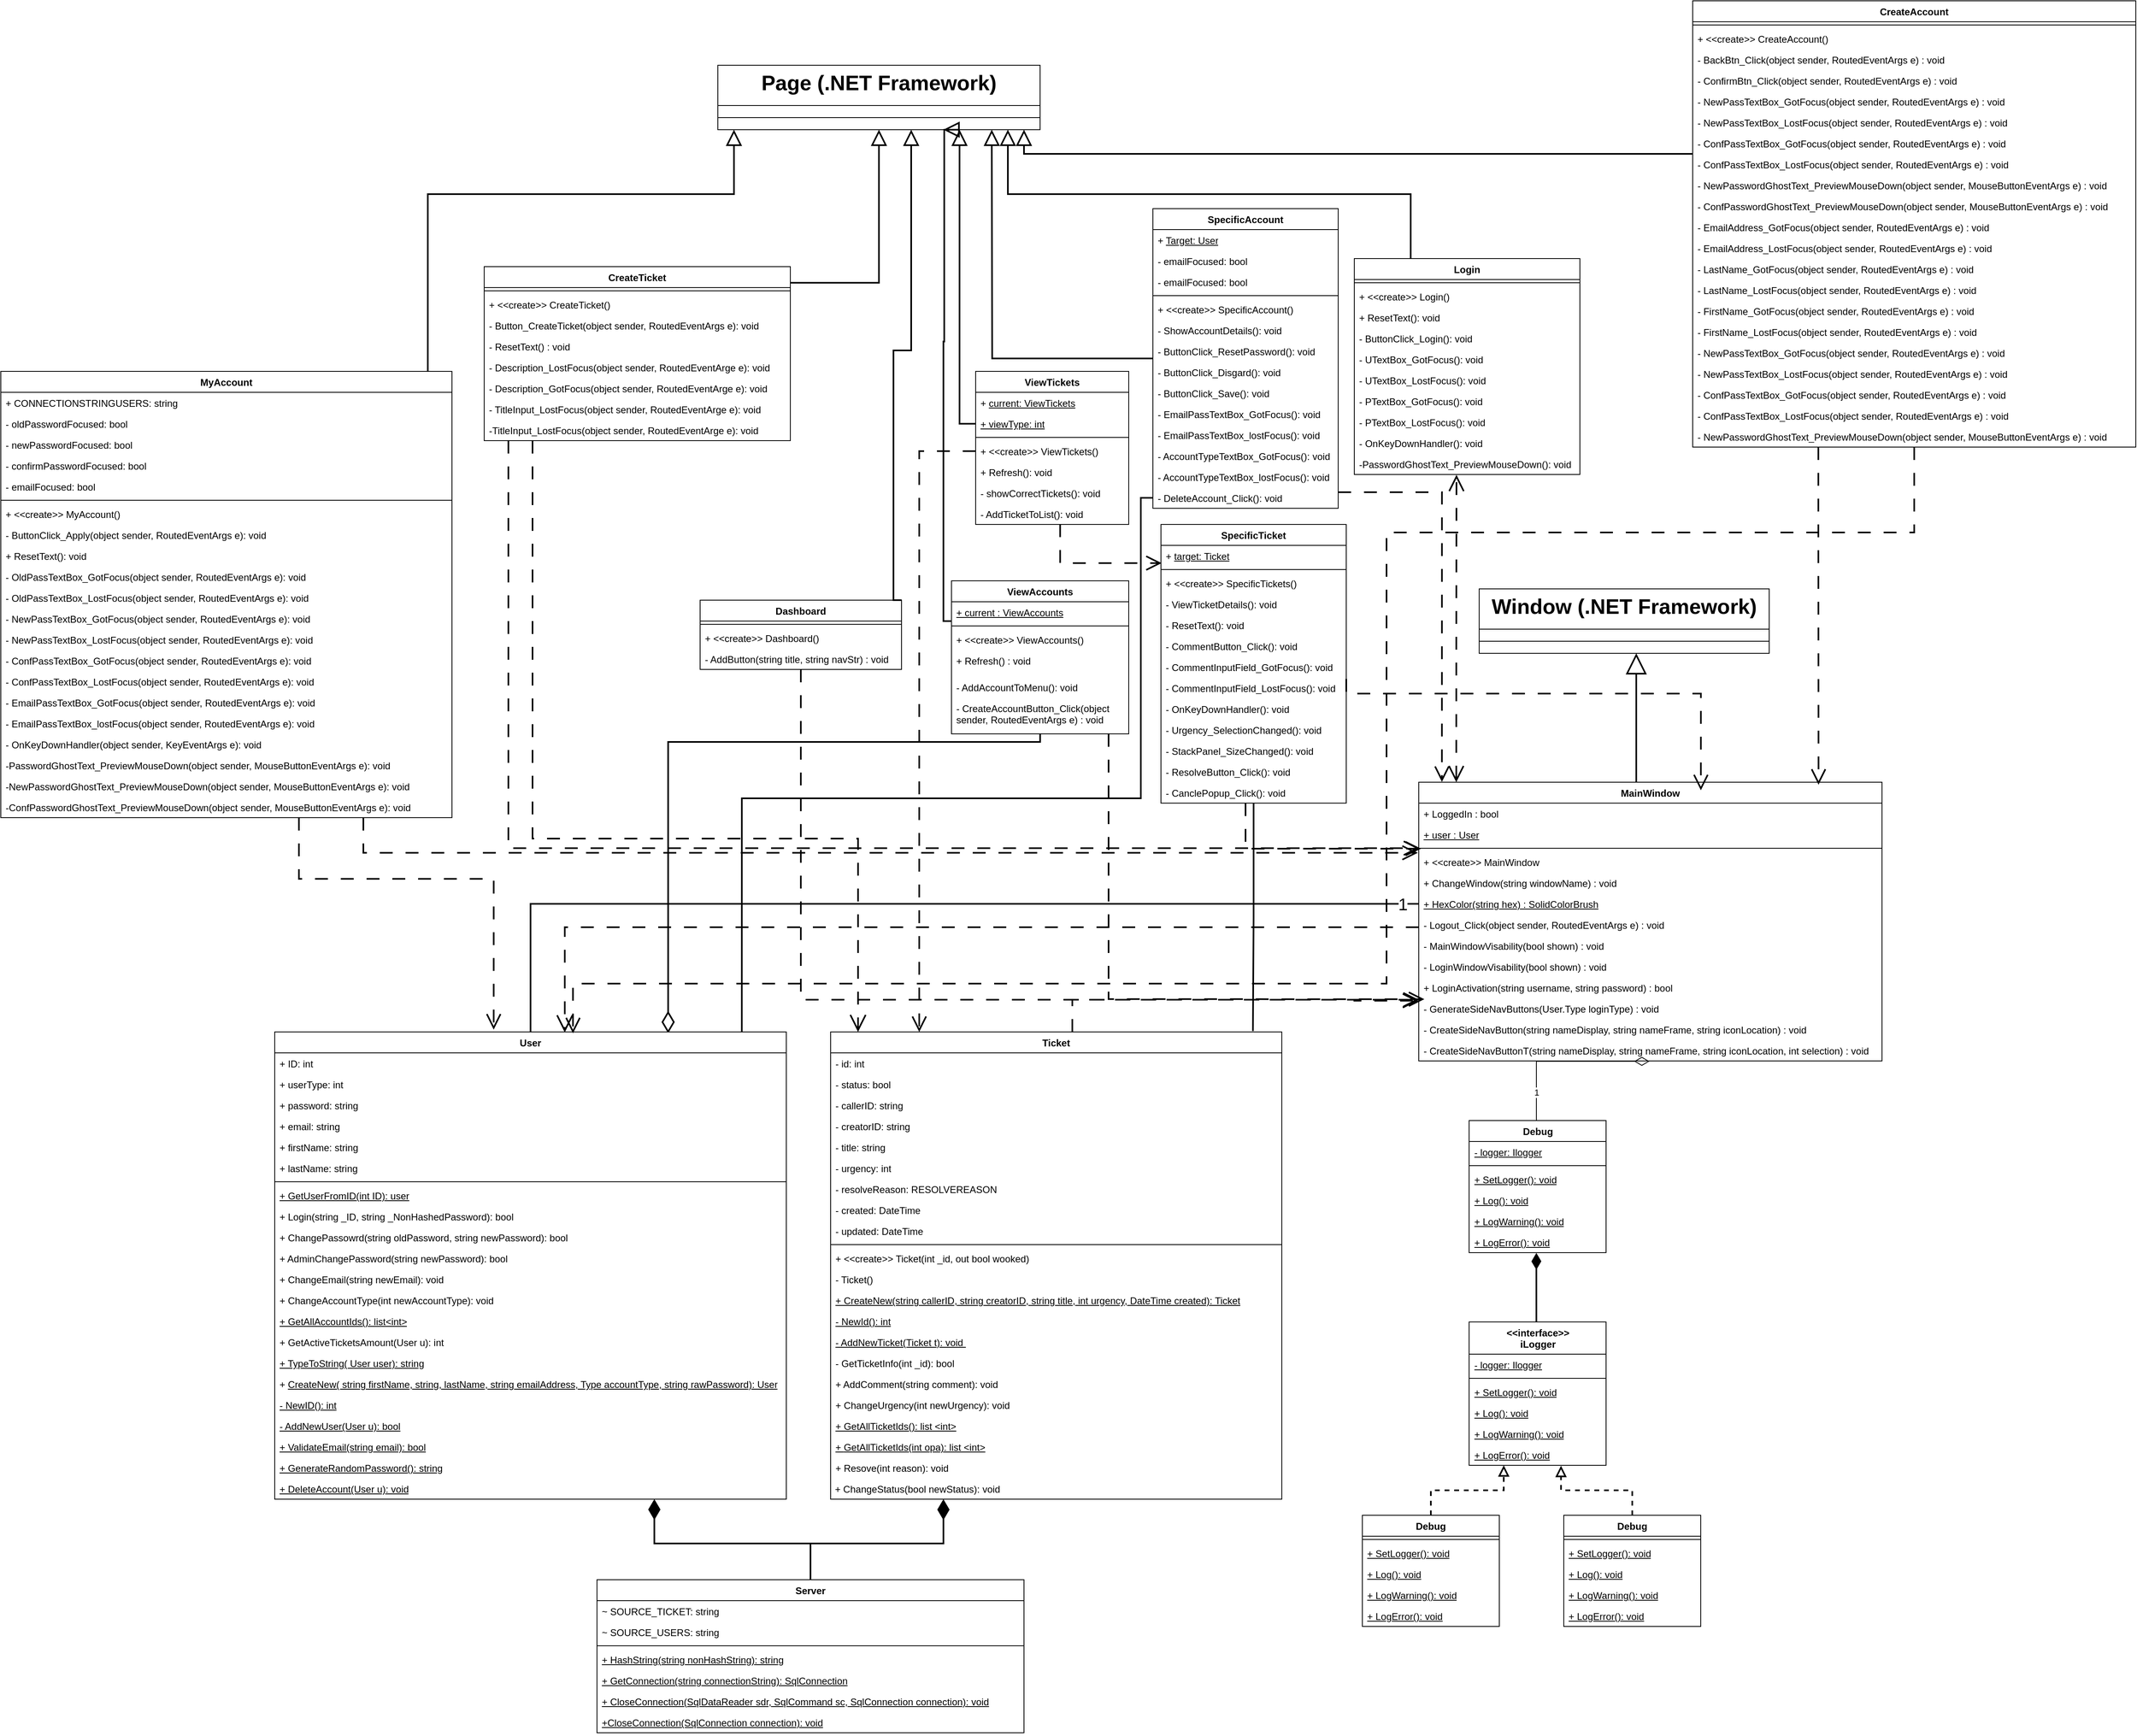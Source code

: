 <mxfile version="21.3.6" type="device">
  <diagram name="Page-1" id="bOPAFG7Ld9AMdBCcb4Ac">
    <mxGraphModel dx="6450" dy="1773" grid="1" gridSize="10" guides="1" tooltips="1" connect="1" arrows="1" fold="1" page="1" pageScale="1" pageWidth="1000" pageHeight="1000" math="0" shadow="0">
      <root>
        <mxCell id="0" />
        <mxCell id="1" parent="0" />
        <mxCell id="cD2OyGJJ6BqeDQ9HETsG-8" style="edgeStyle=orthogonalEdgeStyle;rounded=0;orthogonalLoop=1;jettySize=auto;html=1;entryX=0.5;entryY=1;entryDx=0;entryDy=0;endArrow=block;endFill=0;endSize=15;strokeWidth=2;" edge="1" parent="1" source="l8gVVTxBz74XZ_GVE2R3-6" target="cD2OyGJJ6BqeDQ9HETsG-3">
          <mxGeometry relative="1" as="geometry">
            <Array as="points">
              <mxPoint x="-1130" y="430" />
            </Array>
          </mxGeometry>
        </mxCell>
        <mxCell id="cD2OyGJJ6BqeDQ9HETsG-87" style="edgeStyle=orthogonalEdgeStyle;rounded=0;orthogonalLoop=1;jettySize=auto;html=1;endArrow=open;endFill=0;strokeWidth=2;dashed=1;dashPattern=8 8;endSize=17;" edge="1" parent="1" source="l8gVVTxBz74XZ_GVE2R3-6" target="6R_6MBM99lbz82RT-N0f-38">
          <mxGeometry relative="1" as="geometry">
            <mxPoint x="-1680" y="1290" as="targetPoint" />
            <Array as="points">
              <mxPoint x="-1560" y="1120" />
              <mxPoint x="-1156" y="1120" />
            </Array>
          </mxGeometry>
        </mxCell>
        <mxCell id="cD2OyGJJ6BqeDQ9HETsG-88" style="edgeStyle=orthogonalEdgeStyle;rounded=0;orthogonalLoop=1;jettySize=auto;html=1;dashed=1;dashPattern=8 8;strokeWidth=2;endSize=15;endArrow=open;endFill=0;entryX=0.001;entryY=0.488;entryDx=0;entryDy=0;entryPerimeter=0;jumpSize=7;targetPerimeterSpacing=0;startSize=2;" edge="1" parent="1" source="l8gVVTxBz74XZ_GVE2R3-6" target="cD2OyGJJ6BqeDQ9HETsG-19">
          <mxGeometry relative="1" as="geometry">
            <mxPoint x="-570" y="1100" as="targetPoint" />
            <Array as="points">
              <mxPoint x="-1590" y="1132" />
            </Array>
          </mxGeometry>
        </mxCell>
        <mxCell id="l8gVVTxBz74XZ_GVE2R3-6" value="CreateTicket" style="swimlane;fontStyle=1;align=center;verticalAlign=top;childLayout=stackLayout;horizontal=1;startSize=26;horizontalStack=0;resizeParent=1;resizeParentMax=0;resizeLast=0;collapsible=1;marginBottom=0;whiteSpace=wrap;html=1;" parent="1" vertex="1">
          <mxGeometry x="-1620" y="410" width="380" height="216" as="geometry" />
        </mxCell>
        <mxCell id="l8gVVTxBz74XZ_GVE2R3-8" value="" style="line;strokeWidth=1;fillColor=none;align=left;verticalAlign=middle;spacingTop=-1;spacingLeft=3;spacingRight=3;rotatable=0;labelPosition=right;points=[];portConstraint=eastwest;strokeColor=inherit;" parent="l8gVVTxBz74XZ_GVE2R3-6" vertex="1">
          <mxGeometry y="26" width="380" height="8" as="geometry" />
        </mxCell>
        <mxCell id="cD2OyGJJ6BqeDQ9HETsG-17" value="+ &amp;lt;&amp;lt;create&amp;gt;&amp;gt; CreateTicket()&lt;br&gt;" style="text;strokeColor=none;fillColor=none;align=left;verticalAlign=top;spacingLeft=4;spacingRight=4;overflow=hidden;rotatable=0;points=[[0,0.5],[1,0.5]];portConstraint=eastwest;whiteSpace=wrap;html=1;" vertex="1" parent="l8gVVTxBz74XZ_GVE2R3-6">
          <mxGeometry y="34" width="380" height="26" as="geometry" />
        </mxCell>
        <mxCell id="l8gVVTxBz74XZ_GVE2R3-9" value="- Button_CreateTicket(object sender, RoutedEventArgs e): void" style="text;strokeColor=none;fillColor=none;align=left;verticalAlign=top;spacingLeft=4;spacingRight=4;overflow=hidden;rotatable=0;points=[[0,0.5],[1,0.5]];portConstraint=eastwest;whiteSpace=wrap;html=1;" parent="l8gVVTxBz74XZ_GVE2R3-6" vertex="1">
          <mxGeometry y="60" width="380" height="26" as="geometry" />
        </mxCell>
        <mxCell id="cD2OyGJJ6BqeDQ9HETsG-80" value="- ResetText() : void" style="text;strokeColor=none;fillColor=none;align=left;verticalAlign=top;spacingLeft=4;spacingRight=4;overflow=hidden;rotatable=0;points=[[0,0.5],[1,0.5]];portConstraint=eastwest;whiteSpace=wrap;html=1;" vertex="1" parent="l8gVVTxBz74XZ_GVE2R3-6">
          <mxGeometry y="86" width="380" height="26" as="geometry" />
        </mxCell>
        <mxCell id="cD2OyGJJ6BqeDQ9HETsG-84" value="- Description_LostFocus(object sender, RoutedEventArge e): void" style="text;strokeColor=none;fillColor=none;align=left;verticalAlign=top;spacingLeft=4;spacingRight=4;overflow=hidden;rotatable=0;points=[[0,0.5],[1,0.5]];portConstraint=eastwest;whiteSpace=wrap;html=1;" vertex="1" parent="l8gVVTxBz74XZ_GVE2R3-6">
          <mxGeometry y="112" width="380" height="26" as="geometry" />
        </mxCell>
        <mxCell id="cD2OyGJJ6BqeDQ9HETsG-86" value="- Description_GotFocus(object sender, RoutedEventArge e): void" style="text;strokeColor=none;fillColor=none;align=left;verticalAlign=top;spacingLeft=4;spacingRight=4;overflow=hidden;rotatable=0;points=[[0,0.5],[1,0.5]];portConstraint=eastwest;whiteSpace=wrap;html=1;" vertex="1" parent="l8gVVTxBz74XZ_GVE2R3-6">
          <mxGeometry y="138" width="380" height="26" as="geometry" />
        </mxCell>
        <mxCell id="cD2OyGJJ6BqeDQ9HETsG-85" value="- TitleInput_LostFocus(object sender, RoutedEventArge e): void" style="text;strokeColor=none;fillColor=none;align=left;verticalAlign=top;spacingLeft=4;spacingRight=4;overflow=hidden;rotatable=0;points=[[0,0.5],[1,0.5]];portConstraint=eastwest;whiteSpace=wrap;html=1;" vertex="1" parent="l8gVVTxBz74XZ_GVE2R3-6">
          <mxGeometry y="164" width="380" height="26" as="geometry" />
        </mxCell>
        <mxCell id="cD2OyGJJ6BqeDQ9HETsG-83" value="-TitleInput_LostFocus(object sender, RoutedEventArge e): void" style="text;strokeColor=none;fillColor=none;align=left;verticalAlign=top;spacingLeft=4;spacingRight=4;overflow=hidden;rotatable=0;points=[[0,0.5],[1,0.5]];portConstraint=eastwest;whiteSpace=wrap;html=1;" vertex="1" parent="l8gVVTxBz74XZ_GVE2R3-6">
          <mxGeometry y="190" width="380" height="26" as="geometry" />
        </mxCell>
        <mxCell id="cD2OyGJJ6BqeDQ9HETsG-95" style="edgeStyle=orthogonalEdgeStyle;shape=connector;rounded=0;orthogonalLoop=1;jettySize=auto;html=1;entryX=0;entryY=0.077;entryDx=0;entryDy=0;entryPerimeter=0;dashed=1;dashPattern=8 8;labelBackgroundColor=default;strokeColor=default;strokeWidth=2;fontFamily=Helvetica;fontSize=11;fontColor=default;endArrow=open;endFill=0;endSize=15;" edge="1" parent="1" source="RAh7o2k0Y51vPVvhqQPN-1" target="cD2OyGJJ6BqeDQ9HETsG-28">
          <mxGeometry relative="1" as="geometry" />
        </mxCell>
        <mxCell id="RAh7o2k0Y51vPVvhqQPN-1" value="Dashboard" style="swimlane;fontStyle=1;align=center;verticalAlign=top;childLayout=stackLayout;horizontal=1;startSize=26;horizontalStack=0;resizeParent=1;resizeParentMax=0;resizeLast=0;collapsible=1;marginBottom=0;whiteSpace=wrap;html=1;" parent="1" vertex="1">
          <mxGeometry x="-1352" y="824" width="250" height="86" as="geometry" />
        </mxCell>
        <mxCell id="RAh7o2k0Y51vPVvhqQPN-2" value="" style="line;strokeWidth=1;fillColor=none;align=left;verticalAlign=middle;spacingTop=-1;spacingLeft=3;spacingRight=3;rotatable=0;labelPosition=right;points=[];portConstraint=eastwest;strokeColor=inherit;" parent="RAh7o2k0Y51vPVvhqQPN-1" vertex="1">
          <mxGeometry y="26" width="250" height="8" as="geometry" />
        </mxCell>
        <mxCell id="cD2OyGJJ6BqeDQ9HETsG-11" style="edgeStyle=orthogonalEdgeStyle;rounded=0;orthogonalLoop=1;jettySize=auto;html=1;endArrow=block;endFill=0;endSize=15;strokeWidth=2;exitX=1;exitY=0;exitDx=0;exitDy=0;" edge="1" parent="RAh7o2k0Y51vPVvhqQPN-1" source="RAh7o2k0Y51vPVvhqQPN-1">
          <mxGeometry relative="1" as="geometry">
            <mxPoint x="262" y="-584" as="targetPoint" />
            <Array as="points">
              <mxPoint x="240" />
              <mxPoint x="240" y="-310" />
              <mxPoint x="262" y="-310" />
            </Array>
          </mxGeometry>
        </mxCell>
        <mxCell id="RAh7o2k0Y51vPVvhqQPN-3" value="+ &amp;lt;&amp;lt;create&amp;gt;&amp;gt; Dashboard()" style="text;strokeColor=none;fillColor=none;align=left;verticalAlign=top;spacingLeft=4;spacingRight=4;overflow=hidden;rotatable=0;points=[[0,0.5],[1,0.5]];portConstraint=eastwest;whiteSpace=wrap;html=1;" parent="RAh7o2k0Y51vPVvhqQPN-1" vertex="1">
          <mxGeometry y="34" width="250" height="26" as="geometry" />
        </mxCell>
        <mxCell id="cD2OyGJJ6BqeDQ9HETsG-94" value="- AddButton(string title, string navStr) : void" style="text;strokeColor=none;fillColor=none;align=left;verticalAlign=top;spacingLeft=4;spacingRight=4;overflow=hidden;rotatable=0;points=[[0,0.5],[1,0.5]];portConstraint=eastwest;whiteSpace=wrap;html=1;" vertex="1" parent="RAh7o2k0Y51vPVvhqQPN-1">
          <mxGeometry y="60" width="250" height="26" as="geometry" />
        </mxCell>
        <mxCell id="cD2OyGJJ6BqeDQ9HETsG-16" style="edgeStyle=orthogonalEdgeStyle;rounded=0;orthogonalLoop=1;jettySize=auto;html=1;endArrow=block;endFill=0;endSize=15;strokeWidth=2;" edge="1" parent="1" source="RAh7o2k0Y51vPVvhqQPN-4">
          <mxGeometry relative="1" as="geometry">
            <mxPoint x="-970" y="240.0" as="targetPoint" />
            <Array as="points">
              <mxPoint x="-470" y="320" />
              <mxPoint x="-970" y="320" />
            </Array>
          </mxGeometry>
        </mxCell>
        <mxCell id="RAh7o2k0Y51vPVvhqQPN-4" value="Login" style="swimlane;fontStyle=1;align=center;verticalAlign=top;childLayout=stackLayout;horizontal=1;startSize=26;horizontalStack=0;resizeParent=1;resizeParentMax=0;resizeLast=0;collapsible=1;marginBottom=0;whiteSpace=wrap;html=1;" parent="1" vertex="1">
          <mxGeometry x="-540" y="400" width="280" height="268" as="geometry" />
        </mxCell>
        <mxCell id="RAh7o2k0Y51vPVvhqQPN-5" value="" style="line;strokeWidth=1;fillColor=none;align=left;verticalAlign=middle;spacingTop=-1;spacingLeft=3;spacingRight=3;rotatable=0;labelPosition=right;points=[];portConstraint=eastwest;strokeColor=inherit;" parent="RAh7o2k0Y51vPVvhqQPN-4" vertex="1">
          <mxGeometry y="26" width="280" height="8" as="geometry" />
        </mxCell>
        <mxCell id="RAh7o2k0Y51vPVvhqQPN-6" value="+ &amp;lt;&amp;lt;create&amp;gt;&amp;gt; Login()" style="text;strokeColor=none;fillColor=none;align=left;verticalAlign=top;spacingLeft=4;spacingRight=4;overflow=hidden;rotatable=0;points=[[0,0.5],[1,0.5]];portConstraint=eastwest;whiteSpace=wrap;html=1;" parent="RAh7o2k0Y51vPVvhqQPN-4" vertex="1">
          <mxGeometry y="34" width="280" height="26" as="geometry" />
        </mxCell>
        <mxCell id="RAh7o2k0Y51vPVvhqQPN-7" value="+ ResetText(): void" style="text;strokeColor=none;fillColor=none;align=left;verticalAlign=top;spacingLeft=4;spacingRight=4;overflow=hidden;rotatable=0;points=[[0,0.5],[1,0.5]];portConstraint=eastwest;whiteSpace=wrap;html=1;" parent="RAh7o2k0Y51vPVvhqQPN-4" vertex="1">
          <mxGeometry y="60" width="280" height="26" as="geometry" />
        </mxCell>
        <mxCell id="RAh7o2k0Y51vPVvhqQPN-9" value="- ButtonClick_Login(): void" style="text;strokeColor=none;fillColor=none;align=left;verticalAlign=top;spacingLeft=4;spacingRight=4;overflow=hidden;rotatable=0;points=[[0,0.5],[1,0.5]];portConstraint=eastwest;whiteSpace=wrap;html=1;" parent="RAh7o2k0Y51vPVvhqQPN-4" vertex="1">
          <mxGeometry y="86" width="280" height="26" as="geometry" />
        </mxCell>
        <mxCell id="RAh7o2k0Y51vPVvhqQPN-8" value="- UTextBox_GotFocus(): void" style="text;strokeColor=none;fillColor=none;align=left;verticalAlign=top;spacingLeft=4;spacingRight=4;overflow=hidden;rotatable=0;points=[[0,0.5],[1,0.5]];portConstraint=eastwest;whiteSpace=wrap;html=1;" parent="RAh7o2k0Y51vPVvhqQPN-4" vertex="1">
          <mxGeometry y="112" width="280" height="26" as="geometry" />
        </mxCell>
        <mxCell id="RAh7o2k0Y51vPVvhqQPN-10" value="- UTextBox_LostFocus(): void" style="text;strokeColor=none;fillColor=none;align=left;verticalAlign=top;spacingLeft=4;spacingRight=4;overflow=hidden;rotatable=0;points=[[0,0.5],[1,0.5]];portConstraint=eastwest;whiteSpace=wrap;html=1;" parent="RAh7o2k0Y51vPVvhqQPN-4" vertex="1">
          <mxGeometry y="138" width="280" height="26" as="geometry" />
        </mxCell>
        <mxCell id="RAh7o2k0Y51vPVvhqQPN-12" value="- PTextBox_GotFocus(): void" style="text;strokeColor=none;fillColor=none;align=left;verticalAlign=top;spacingLeft=4;spacingRight=4;overflow=hidden;rotatable=0;points=[[0,0.5],[1,0.5]];portConstraint=eastwest;whiteSpace=wrap;html=1;" parent="RAh7o2k0Y51vPVvhqQPN-4" vertex="1">
          <mxGeometry y="164" width="280" height="26" as="geometry" />
        </mxCell>
        <mxCell id="RAh7o2k0Y51vPVvhqQPN-11" value="- PTextBox_LostFocus(): void" style="text;strokeColor=none;fillColor=none;align=left;verticalAlign=top;spacingLeft=4;spacingRight=4;overflow=hidden;rotatable=0;points=[[0,0.5],[1,0.5]];portConstraint=eastwest;whiteSpace=wrap;html=1;" parent="RAh7o2k0Y51vPVvhqQPN-4" vertex="1">
          <mxGeometry y="190" width="280" height="26" as="geometry" />
        </mxCell>
        <mxCell id="RAh7o2k0Y51vPVvhqQPN-13" value="- OnKeyDownHandler(): void" style="text;strokeColor=none;fillColor=none;align=left;verticalAlign=top;spacingLeft=4;spacingRight=4;overflow=hidden;rotatable=0;points=[[0,0.5],[1,0.5]];portConstraint=eastwest;whiteSpace=wrap;html=1;" parent="RAh7o2k0Y51vPVvhqQPN-4" vertex="1">
          <mxGeometry y="216" width="280" height="26" as="geometry" />
        </mxCell>
        <mxCell id="RAh7o2k0Y51vPVvhqQPN-14" value="-PasswordGhostText_PreviewMouseDown(): void" style="text;strokeColor=none;fillColor=none;align=left;verticalAlign=top;spacingLeft=4;spacingRight=4;overflow=hidden;rotatable=0;points=[[0,0.5],[1,0.5]];portConstraint=eastwest;whiteSpace=wrap;html=1;" parent="RAh7o2k0Y51vPVvhqQPN-4" vertex="1">
          <mxGeometry y="242" width="280" height="26" as="geometry" />
        </mxCell>
        <mxCell id="cD2OyGJJ6BqeDQ9HETsG-7" style="edgeStyle=orthogonalEdgeStyle;rounded=0;orthogonalLoop=1;jettySize=auto;html=1;endArrow=block;endFill=0;endSize=15;strokeWidth=2;" edge="1" parent="1" source="RAh7o2k0Y51vPVvhqQPN-15">
          <mxGeometry relative="1" as="geometry">
            <mxPoint x="-1310" y="240" as="targetPoint" />
            <Array as="points">
              <mxPoint x="-1690" y="320" />
              <mxPoint x="-1310" y="320" />
            </Array>
          </mxGeometry>
        </mxCell>
        <mxCell id="cD2OyGJJ6BqeDQ9HETsG-118" style="edgeStyle=orthogonalEdgeStyle;shape=connector;rounded=0;orthogonalLoop=1;jettySize=auto;html=1;dashed=1;dashPattern=8 8;labelBackgroundColor=default;strokeColor=default;strokeWidth=2;fontFamily=Helvetica;fontSize=11;fontColor=default;endArrow=open;endFill=0;endSize=15;entryX=-0.002;entryY=0.062;entryDx=0;entryDy=0;entryPerimeter=0;" edge="1" parent="1" source="RAh7o2k0Y51vPVvhqQPN-15" target="cD2OyGJJ6BqeDQ9HETsG-25">
          <mxGeometry relative="1" as="geometry">
            <Array as="points">
              <mxPoint x="-1770" y="750" />
              <mxPoint x="-1770" y="1138" />
            </Array>
          </mxGeometry>
        </mxCell>
        <mxCell id="cD2OyGJJ6BqeDQ9HETsG-119" style="edgeStyle=orthogonalEdgeStyle;shape=connector;rounded=0;orthogonalLoop=1;jettySize=auto;html=1;entryX=0.428;entryY=-0.005;entryDx=0;entryDy=0;dashed=1;dashPattern=8 8;labelBackgroundColor=default;strokeColor=default;strokeWidth=2;fontFamily=Helvetica;fontSize=11;fontColor=default;endArrow=open;endFill=0;endSize=15;entryPerimeter=0;" edge="1" parent="1" source="RAh7o2k0Y51vPVvhqQPN-15" target="6R_6MBM99lbz82RT-N0f-63">
          <mxGeometry relative="1" as="geometry">
            <Array as="points">
              <mxPoint x="-1850" y="1170" />
              <mxPoint x="-1608" y="1170" />
            </Array>
          </mxGeometry>
        </mxCell>
        <mxCell id="RAh7o2k0Y51vPVvhqQPN-15" value="MyAccount" style="swimlane;fontStyle=1;align=center;verticalAlign=top;childLayout=stackLayout;horizontal=1;startSize=26;horizontalStack=0;resizeParent=1;resizeParentMax=0;resizeLast=0;collapsible=1;marginBottom=0;whiteSpace=wrap;html=1;" parent="1" vertex="1">
          <mxGeometry x="-2220" y="540" width="560" height="554" as="geometry" />
        </mxCell>
        <mxCell id="RAh7o2k0Y51vPVvhqQPN-18" value="+ CONNECTIONSTRINGUSERS: string" style="text;strokeColor=none;fillColor=none;align=left;verticalAlign=top;spacingLeft=4;spacingRight=4;overflow=hidden;rotatable=0;points=[[0,0.5],[1,0.5]];portConstraint=eastwest;whiteSpace=wrap;html=1;" parent="RAh7o2k0Y51vPVvhqQPN-15" vertex="1">
          <mxGeometry y="26" width="560" height="26" as="geometry" />
        </mxCell>
        <mxCell id="RAh7o2k0Y51vPVvhqQPN-19" value="- oldPasswordFocused: bool" style="text;strokeColor=none;fillColor=none;align=left;verticalAlign=top;spacingLeft=4;spacingRight=4;overflow=hidden;rotatable=0;points=[[0,0.5],[1,0.5]];portConstraint=eastwest;whiteSpace=wrap;html=1;" parent="RAh7o2k0Y51vPVvhqQPN-15" vertex="1">
          <mxGeometry y="52" width="560" height="26" as="geometry" />
        </mxCell>
        <mxCell id="RAh7o2k0Y51vPVvhqQPN-20" value="- newPasswordFocused: bool" style="text;strokeColor=none;fillColor=none;align=left;verticalAlign=top;spacingLeft=4;spacingRight=4;overflow=hidden;rotatable=0;points=[[0,0.5],[1,0.5]];portConstraint=eastwest;whiteSpace=wrap;html=1;" parent="RAh7o2k0Y51vPVvhqQPN-15" vertex="1">
          <mxGeometry y="78" width="560" height="26" as="geometry" />
        </mxCell>
        <mxCell id="RAh7o2k0Y51vPVvhqQPN-21" value="- confirmPasswordFocused: bool" style="text;strokeColor=none;fillColor=none;align=left;verticalAlign=top;spacingLeft=4;spacingRight=4;overflow=hidden;rotatable=0;points=[[0,0.5],[1,0.5]];portConstraint=eastwest;whiteSpace=wrap;html=1;" parent="RAh7o2k0Y51vPVvhqQPN-15" vertex="1">
          <mxGeometry y="104" width="560" height="26" as="geometry" />
        </mxCell>
        <mxCell id="RAh7o2k0Y51vPVvhqQPN-22" value="- emailFocused: bool" style="text;strokeColor=none;fillColor=none;align=left;verticalAlign=top;spacingLeft=4;spacingRight=4;overflow=hidden;rotatable=0;points=[[0,0.5],[1,0.5]];portConstraint=eastwest;whiteSpace=wrap;html=1;" parent="RAh7o2k0Y51vPVvhqQPN-15" vertex="1">
          <mxGeometry y="130" width="560" height="26" as="geometry" />
        </mxCell>
        <mxCell id="RAh7o2k0Y51vPVvhqQPN-16" value="" style="line;strokeWidth=1;fillColor=none;align=left;verticalAlign=middle;spacingTop=-1;spacingLeft=3;spacingRight=3;rotatable=0;labelPosition=right;points=[];portConstraint=eastwest;strokeColor=inherit;" parent="RAh7o2k0Y51vPVvhqQPN-15" vertex="1">
          <mxGeometry y="156" width="560" height="8" as="geometry" />
        </mxCell>
        <mxCell id="RAh7o2k0Y51vPVvhqQPN-17" value="+ &amp;lt;&amp;lt;create&amp;gt;&amp;gt; MyAccount()" style="text;strokeColor=none;fillColor=none;align=left;verticalAlign=top;spacingLeft=4;spacingRight=4;overflow=hidden;rotatable=0;points=[[0,0.5],[1,0.5]];portConstraint=eastwest;whiteSpace=wrap;html=1;" parent="RAh7o2k0Y51vPVvhqQPN-15" vertex="1">
          <mxGeometry y="164" width="560" height="26" as="geometry" />
        </mxCell>
        <mxCell id="RAh7o2k0Y51vPVvhqQPN-23" value="- ButtonClick_Apply(object sender, RoutedEventArgs e): void" style="text;strokeColor=none;fillColor=none;align=left;verticalAlign=top;spacingLeft=4;spacingRight=4;overflow=hidden;rotatable=0;points=[[0,0.5],[1,0.5]];portConstraint=eastwest;whiteSpace=wrap;html=1;" parent="RAh7o2k0Y51vPVvhqQPN-15" vertex="1">
          <mxGeometry y="190" width="560" height="26" as="geometry" />
        </mxCell>
        <mxCell id="RAh7o2k0Y51vPVvhqQPN-24" value="+ ResetText(): void" style="text;strokeColor=none;fillColor=none;align=left;verticalAlign=top;spacingLeft=4;spacingRight=4;overflow=hidden;rotatable=0;points=[[0,0.5],[1,0.5]];portConstraint=eastwest;whiteSpace=wrap;html=1;" parent="RAh7o2k0Y51vPVvhqQPN-15" vertex="1">
          <mxGeometry y="216" width="560" height="26" as="geometry" />
        </mxCell>
        <mxCell id="RAh7o2k0Y51vPVvhqQPN-25" value="- OldPassTextBox_GotFocus(object sender, RoutedEventArgs e): void" style="text;strokeColor=none;fillColor=none;align=left;verticalAlign=top;spacingLeft=4;spacingRight=4;overflow=hidden;rotatable=0;points=[[0,0.5],[1,0.5]];portConstraint=eastwest;whiteSpace=wrap;html=1;" parent="RAh7o2k0Y51vPVvhqQPN-15" vertex="1">
          <mxGeometry y="242" width="560" height="26" as="geometry" />
        </mxCell>
        <mxCell id="RAh7o2k0Y51vPVvhqQPN-29" value="- OldPassTextBox_LostFocus(object sender, RoutedEventArgs e): void" style="text;strokeColor=none;fillColor=none;align=left;verticalAlign=top;spacingLeft=4;spacingRight=4;overflow=hidden;rotatable=0;points=[[0,0.5],[1,0.5]];portConstraint=eastwest;whiteSpace=wrap;html=1;" parent="RAh7o2k0Y51vPVvhqQPN-15" vertex="1">
          <mxGeometry y="268" width="560" height="26" as="geometry" />
        </mxCell>
        <mxCell id="RAh7o2k0Y51vPVvhqQPN-30" value="- NewPassTextBox_GotFocus(object sender, RoutedEventArgs e): void" style="text;strokeColor=none;fillColor=none;align=left;verticalAlign=top;spacingLeft=4;spacingRight=4;overflow=hidden;rotatable=0;points=[[0,0.5],[1,0.5]];portConstraint=eastwest;whiteSpace=wrap;html=1;" parent="RAh7o2k0Y51vPVvhqQPN-15" vertex="1">
          <mxGeometry y="294" width="560" height="26" as="geometry" />
        </mxCell>
        <mxCell id="RAh7o2k0Y51vPVvhqQPN-27" value="- NewPassTextBox_LostFocus(object sender, RoutedEventArgs e): void" style="text;strokeColor=none;fillColor=none;align=left;verticalAlign=top;spacingLeft=4;spacingRight=4;overflow=hidden;rotatable=0;points=[[0,0.5],[1,0.5]];portConstraint=eastwest;whiteSpace=wrap;html=1;" parent="RAh7o2k0Y51vPVvhqQPN-15" vertex="1">
          <mxGeometry y="320" width="560" height="26" as="geometry" />
        </mxCell>
        <mxCell id="RAh7o2k0Y51vPVvhqQPN-31" value="- ConfPassTextBox_GotFocus(object sender, RoutedEventArgs e): void" style="text;strokeColor=none;fillColor=none;align=left;verticalAlign=top;spacingLeft=4;spacingRight=4;overflow=hidden;rotatable=0;points=[[0,0.5],[1,0.5]];portConstraint=eastwest;whiteSpace=wrap;html=1;" parent="RAh7o2k0Y51vPVvhqQPN-15" vertex="1">
          <mxGeometry y="346" width="560" height="26" as="geometry" />
        </mxCell>
        <mxCell id="RAh7o2k0Y51vPVvhqQPN-32" value="- ConfPassTextBox_LostFocus(object sender, RoutedEventArgs e): void" style="text;strokeColor=none;fillColor=none;align=left;verticalAlign=top;spacingLeft=4;spacingRight=4;overflow=hidden;rotatable=0;points=[[0,0.5],[1,0.5]];portConstraint=eastwest;whiteSpace=wrap;html=1;" parent="RAh7o2k0Y51vPVvhqQPN-15" vertex="1">
          <mxGeometry y="372" width="560" height="26" as="geometry" />
        </mxCell>
        <mxCell id="RAh7o2k0Y51vPVvhqQPN-33" value="- EmailPassTextBox_GotFocus(object sender, RoutedEventArgs e): void" style="text;strokeColor=none;fillColor=none;align=left;verticalAlign=top;spacingLeft=4;spacingRight=4;overflow=hidden;rotatable=0;points=[[0,0.5],[1,0.5]];portConstraint=eastwest;whiteSpace=wrap;html=1;" parent="RAh7o2k0Y51vPVvhqQPN-15" vertex="1">
          <mxGeometry y="398" width="560" height="26" as="geometry" />
        </mxCell>
        <mxCell id="RAh7o2k0Y51vPVvhqQPN-34" value="- EmailPassTextBox_lostFocus(object sender, RoutedEventArgs e): void" style="text;strokeColor=none;fillColor=none;align=left;verticalAlign=top;spacingLeft=4;spacingRight=4;overflow=hidden;rotatable=0;points=[[0,0.5],[1,0.5]];portConstraint=eastwest;whiteSpace=wrap;html=1;" parent="RAh7o2k0Y51vPVvhqQPN-15" vertex="1">
          <mxGeometry y="424" width="560" height="26" as="geometry" />
        </mxCell>
        <mxCell id="RAh7o2k0Y51vPVvhqQPN-35" value="- OnKeyDownHandler(object sender, KeyEventArgs e): void" style="text;strokeColor=none;fillColor=none;align=left;verticalAlign=top;spacingLeft=4;spacingRight=4;overflow=hidden;rotatable=0;points=[[0,0.5],[1,0.5]];portConstraint=eastwest;whiteSpace=wrap;html=1;" parent="RAh7o2k0Y51vPVvhqQPN-15" vertex="1">
          <mxGeometry y="450" width="560" height="26" as="geometry" />
        </mxCell>
        <mxCell id="6R_6MBM99lbz82RT-N0f-1" value="-PasswordGhostText_PreviewMouseDown(object sender, MouseButtonEventArgs e): void" style="text;strokeColor=none;fillColor=none;align=left;verticalAlign=top;spacingLeft=4;spacingRight=4;overflow=hidden;rotatable=0;points=[[0,0.5],[1,0.5]];portConstraint=eastwest;whiteSpace=wrap;html=1;" parent="RAh7o2k0Y51vPVvhqQPN-15" vertex="1">
          <mxGeometry y="476" width="560" height="26" as="geometry" />
        </mxCell>
        <mxCell id="6R_6MBM99lbz82RT-N0f-2" value="-NewPasswordGhostText_PreviewMouseDown(object sender, MouseButtonEventArgs e): void" style="text;strokeColor=none;fillColor=none;align=left;verticalAlign=top;spacingLeft=4;spacingRight=4;overflow=hidden;rotatable=0;points=[[0,0.5],[1,0.5]];portConstraint=eastwest;whiteSpace=wrap;html=1;" parent="RAh7o2k0Y51vPVvhqQPN-15" vertex="1">
          <mxGeometry y="502" width="560" height="26" as="geometry" />
        </mxCell>
        <mxCell id="6R_6MBM99lbz82RT-N0f-3" value="-ConfPasswordGhostText_PreviewMouseDown(object sender, MouseButtonEventArgs e): void" style="text;strokeColor=none;fillColor=none;align=left;verticalAlign=top;spacingLeft=4;spacingRight=4;overflow=hidden;rotatable=0;points=[[0,0.5],[1,0.5]];portConstraint=eastwest;whiteSpace=wrap;html=1;" parent="RAh7o2k0Y51vPVvhqQPN-15" vertex="1">
          <mxGeometry y="528" width="560" height="26" as="geometry" />
        </mxCell>
        <mxCell id="cD2OyGJJ6BqeDQ9HETsG-14" style="edgeStyle=orthogonalEdgeStyle;rounded=0;orthogonalLoop=1;jettySize=auto;html=1;endArrow=block;endFill=0;endSize=15;strokeWidth=2;" edge="1" parent="1" source="RAh7o2k0Y51vPVvhqQPN-39">
          <mxGeometry relative="1" as="geometry">
            <mxPoint x="-990" y="240" as="targetPoint" />
          </mxGeometry>
        </mxCell>
        <mxCell id="RAh7o2k0Y51vPVvhqQPN-39" value="SpecificAccount" style="swimlane;fontStyle=1;align=center;verticalAlign=top;childLayout=stackLayout;horizontal=1;startSize=26;horizontalStack=0;resizeParent=1;resizeParentMax=0;resizeLast=0;collapsible=1;marginBottom=0;whiteSpace=wrap;html=1;" parent="1" vertex="1">
          <mxGeometry x="-790" y="338" width="230" height="372" as="geometry" />
        </mxCell>
        <mxCell id="RAh7o2k0Y51vPVvhqQPN-41" value="+ &lt;u&gt;Target: User&lt;/u&gt;" style="text;strokeColor=none;fillColor=none;align=left;verticalAlign=top;spacingLeft=4;spacingRight=4;overflow=hidden;rotatable=0;points=[[0,0.5],[1,0.5]];portConstraint=eastwest;whiteSpace=wrap;html=1;" parent="RAh7o2k0Y51vPVvhqQPN-39" vertex="1">
          <mxGeometry y="26" width="230" height="26" as="geometry" />
        </mxCell>
        <mxCell id="RAh7o2k0Y51vPVvhqQPN-44" value="- emailFocused: bool" style="text;strokeColor=none;fillColor=none;align=left;verticalAlign=top;spacingLeft=4;spacingRight=4;overflow=hidden;rotatable=0;points=[[0,0.5],[1,0.5]];portConstraint=eastwest;whiteSpace=wrap;html=1;" parent="RAh7o2k0Y51vPVvhqQPN-39" vertex="1">
          <mxGeometry y="52" width="230" height="26" as="geometry" />
        </mxCell>
        <mxCell id="RAh7o2k0Y51vPVvhqQPN-43" value="- emailFocused: bool" style="text;strokeColor=none;fillColor=none;align=left;verticalAlign=top;spacingLeft=4;spacingRight=4;overflow=hidden;rotatable=0;points=[[0,0.5],[1,0.5]];portConstraint=eastwest;whiteSpace=wrap;html=1;" parent="RAh7o2k0Y51vPVvhqQPN-39" vertex="1">
          <mxGeometry y="78" width="230" height="26" as="geometry" />
        </mxCell>
        <mxCell id="RAh7o2k0Y51vPVvhqQPN-40" value="" style="line;strokeWidth=1;fillColor=none;align=left;verticalAlign=middle;spacingTop=-1;spacingLeft=3;spacingRight=3;rotatable=0;labelPosition=right;points=[];portConstraint=eastwest;strokeColor=inherit;" parent="RAh7o2k0Y51vPVvhqQPN-39" vertex="1">
          <mxGeometry y="104" width="230" height="8" as="geometry" />
        </mxCell>
        <mxCell id="RAh7o2k0Y51vPVvhqQPN-42" value="+ &amp;lt;&amp;lt;create&amp;gt;&amp;gt; SpecificAccount()" style="text;strokeColor=none;fillColor=none;align=left;verticalAlign=top;spacingLeft=4;spacingRight=4;overflow=hidden;rotatable=0;points=[[0,0.5],[1,0.5]];portConstraint=eastwest;whiteSpace=wrap;html=1;" parent="RAh7o2k0Y51vPVvhqQPN-39" vertex="1">
          <mxGeometry y="112" width="230" height="26" as="geometry" />
        </mxCell>
        <mxCell id="RAh7o2k0Y51vPVvhqQPN-45" value="- ShowAccountDetails(): void" style="text;strokeColor=none;fillColor=none;align=left;verticalAlign=top;spacingLeft=4;spacingRight=4;overflow=hidden;rotatable=0;points=[[0,0.5],[1,0.5]];portConstraint=eastwest;whiteSpace=wrap;html=1;" parent="RAh7o2k0Y51vPVvhqQPN-39" vertex="1">
          <mxGeometry y="138" width="230" height="26" as="geometry" />
        </mxCell>
        <mxCell id="RAh7o2k0Y51vPVvhqQPN-46" value="- ButtonClick_ResetPassword(): void" style="text;strokeColor=none;fillColor=none;align=left;verticalAlign=top;spacingLeft=4;spacingRight=4;overflow=hidden;rotatable=0;points=[[0,0.5],[1,0.5]];portConstraint=eastwest;whiteSpace=wrap;html=1;" parent="RAh7o2k0Y51vPVvhqQPN-39" vertex="1">
          <mxGeometry y="164" width="230" height="26" as="geometry" />
        </mxCell>
        <mxCell id="RAh7o2k0Y51vPVvhqQPN-47" value="- ButtonClick_Disgard(): void" style="text;strokeColor=none;fillColor=none;align=left;verticalAlign=top;spacingLeft=4;spacingRight=4;overflow=hidden;rotatable=0;points=[[0,0.5],[1,0.5]];portConstraint=eastwest;whiteSpace=wrap;html=1;" parent="RAh7o2k0Y51vPVvhqQPN-39" vertex="1">
          <mxGeometry y="190" width="230" height="26" as="geometry" />
        </mxCell>
        <mxCell id="RAh7o2k0Y51vPVvhqQPN-48" value="- ButtonClick_Save(): void" style="text;strokeColor=none;fillColor=none;align=left;verticalAlign=top;spacingLeft=4;spacingRight=4;overflow=hidden;rotatable=0;points=[[0,0.5],[1,0.5]];portConstraint=eastwest;whiteSpace=wrap;html=1;" parent="RAh7o2k0Y51vPVvhqQPN-39" vertex="1">
          <mxGeometry y="216" width="230" height="26" as="geometry" />
        </mxCell>
        <mxCell id="RAh7o2k0Y51vPVvhqQPN-49" value="- EmailPassTextBox_GotFocus(): void" style="text;strokeColor=none;fillColor=none;align=left;verticalAlign=top;spacingLeft=4;spacingRight=4;overflow=hidden;rotatable=0;points=[[0,0.5],[1,0.5]];portConstraint=eastwest;whiteSpace=wrap;html=1;" parent="RAh7o2k0Y51vPVvhqQPN-39" vertex="1">
          <mxGeometry y="242" width="230" height="26" as="geometry" />
        </mxCell>
        <mxCell id="RAh7o2k0Y51vPVvhqQPN-50" value="- EmailPassTextBox_lostFocus(): void" style="text;strokeColor=none;fillColor=none;align=left;verticalAlign=top;spacingLeft=4;spacingRight=4;overflow=hidden;rotatable=0;points=[[0,0.5],[1,0.5]];portConstraint=eastwest;whiteSpace=wrap;html=1;" parent="RAh7o2k0Y51vPVvhqQPN-39" vertex="1">
          <mxGeometry y="268" width="230" height="26" as="geometry" />
        </mxCell>
        <mxCell id="RAh7o2k0Y51vPVvhqQPN-51" value="- AccountTypeTextBox_GotFocus(): void" style="text;strokeColor=none;fillColor=none;align=left;verticalAlign=top;spacingLeft=4;spacingRight=4;overflow=hidden;rotatable=0;points=[[0,0.5],[1,0.5]];portConstraint=eastwest;whiteSpace=wrap;html=1;" parent="RAh7o2k0Y51vPVvhqQPN-39" vertex="1">
          <mxGeometry y="294" width="230" height="26" as="geometry" />
        </mxCell>
        <mxCell id="RAh7o2k0Y51vPVvhqQPN-52" value="- AccountTypeTextBox_lostFocus(): void" style="text;strokeColor=none;fillColor=none;align=left;verticalAlign=top;spacingLeft=4;spacingRight=4;overflow=hidden;rotatable=0;points=[[0,0.5],[1,0.5]];portConstraint=eastwest;whiteSpace=wrap;html=1;" parent="RAh7o2k0Y51vPVvhqQPN-39" vertex="1">
          <mxGeometry y="320" width="230" height="26" as="geometry" />
        </mxCell>
        <mxCell id="6R_6MBM99lbz82RT-N0f-4" value="- DeleteAccount_Click(): void" style="text;strokeColor=none;fillColor=none;align=left;verticalAlign=top;spacingLeft=4;spacingRight=4;overflow=hidden;rotatable=0;points=[[0,0.5],[1,0.5]];portConstraint=eastwest;whiteSpace=wrap;html=1;" parent="RAh7o2k0Y51vPVvhqQPN-39" vertex="1">
          <mxGeometry y="346" width="230" height="26" as="geometry" />
        </mxCell>
        <mxCell id="cD2OyGJJ6BqeDQ9HETsG-49" style="edgeStyle=orthogonalEdgeStyle;rounded=0;orthogonalLoop=1;jettySize=auto;html=1;entryX=0.005;entryY=0.558;entryDx=0;entryDy=0;entryPerimeter=0;strokeWidth=2;endArrow=open;endFill=0;dashed=1;dashPattern=8 8;endSize=15;" edge="1" parent="1" source="RAh7o2k0Y51vPVvhqQPN-53" target="cD2OyGJJ6BqeDQ9HETsG-19">
          <mxGeometry relative="1" as="geometry">
            <Array as="points">
              <mxPoint x="-675" y="1133" />
            </Array>
          </mxGeometry>
        </mxCell>
        <mxCell id="cD2OyGJJ6BqeDQ9HETsG-125" style="edgeStyle=orthogonalEdgeStyle;shape=connector;rounded=0;orthogonalLoop=1;jettySize=auto;html=1;entryX=0.936;entryY=-0.002;entryDx=0;entryDy=0;entryPerimeter=0;labelBackgroundColor=default;strokeColor=default;strokeWidth=2;fontFamily=Helvetica;fontSize=11;fontColor=default;endArrow=none;endFill=0;endSize=15;" edge="1" parent="1" source="RAh7o2k0Y51vPVvhqQPN-53" target="6R_6MBM99lbz82RT-N0f-38">
          <mxGeometry relative="1" as="geometry" />
        </mxCell>
        <mxCell id="RAh7o2k0Y51vPVvhqQPN-53" value="SpecificTicket" style="swimlane;fontStyle=1;align=center;verticalAlign=top;childLayout=stackLayout;horizontal=1;startSize=26;horizontalStack=0;resizeParent=1;resizeParentMax=0;resizeLast=0;collapsible=1;marginBottom=0;whiteSpace=wrap;html=1;" parent="1" vertex="1">
          <mxGeometry x="-780" y="730" width="230" height="346" as="geometry" />
        </mxCell>
        <mxCell id="6R_6MBM99lbz82RT-N0f-17" value="+ &lt;u&gt;target: Ticket&lt;/u&gt;" style="text;strokeColor=none;fillColor=none;align=left;verticalAlign=top;spacingLeft=4;spacingRight=4;overflow=hidden;rotatable=0;points=[[0,0.5],[1,0.5]];portConstraint=eastwest;whiteSpace=wrap;html=1;" parent="RAh7o2k0Y51vPVvhqQPN-53" vertex="1">
          <mxGeometry y="26" width="230" height="26" as="geometry" />
        </mxCell>
        <mxCell id="RAh7o2k0Y51vPVvhqQPN-54" value="" style="line;strokeWidth=1;fillColor=none;align=left;verticalAlign=middle;spacingTop=-1;spacingLeft=3;spacingRight=3;rotatable=0;labelPosition=right;points=[];portConstraint=eastwest;strokeColor=inherit;" parent="RAh7o2k0Y51vPVvhqQPN-53" vertex="1">
          <mxGeometry y="52" width="230" height="8" as="geometry" />
        </mxCell>
        <mxCell id="RAh7o2k0Y51vPVvhqQPN-55" value="+ &amp;lt;&amp;lt;create&amp;gt;&amp;gt; SpecificTickets()" style="text;strokeColor=none;fillColor=none;align=left;verticalAlign=top;spacingLeft=4;spacingRight=4;overflow=hidden;rotatable=0;points=[[0,0.5],[1,0.5]];portConstraint=eastwest;whiteSpace=wrap;html=1;" parent="RAh7o2k0Y51vPVvhqQPN-53" vertex="1">
          <mxGeometry y="60" width="230" height="26" as="geometry" />
        </mxCell>
        <mxCell id="6R_6MBM99lbz82RT-N0f-5" value="- ViewTicketDetails(): void" style="text;strokeColor=none;fillColor=none;align=left;verticalAlign=top;spacingLeft=4;spacingRight=4;overflow=hidden;rotatable=0;points=[[0,0.5],[1,0.5]];portConstraint=eastwest;whiteSpace=wrap;html=1;" parent="RAh7o2k0Y51vPVvhqQPN-53" vertex="1">
          <mxGeometry y="86" width="230" height="26" as="geometry" />
        </mxCell>
        <mxCell id="6R_6MBM99lbz82RT-N0f-6" value="- ResetText(): void" style="text;strokeColor=none;fillColor=none;align=left;verticalAlign=top;spacingLeft=4;spacingRight=4;overflow=hidden;rotatable=0;points=[[0,0.5],[1,0.5]];portConstraint=eastwest;whiteSpace=wrap;html=1;" parent="RAh7o2k0Y51vPVvhqQPN-53" vertex="1">
          <mxGeometry y="112" width="230" height="26" as="geometry" />
        </mxCell>
        <mxCell id="6R_6MBM99lbz82RT-N0f-7" value="- CommentButton_Click(): void" style="text;strokeColor=none;fillColor=none;align=left;verticalAlign=top;spacingLeft=4;spacingRight=4;overflow=hidden;rotatable=0;points=[[0,0.5],[1,0.5]];portConstraint=eastwest;whiteSpace=wrap;html=1;" parent="RAh7o2k0Y51vPVvhqQPN-53" vertex="1">
          <mxGeometry y="138" width="230" height="26" as="geometry" />
        </mxCell>
        <mxCell id="6R_6MBM99lbz82RT-N0f-8" value="- CommentInputField_GotFocus(): void" style="text;strokeColor=none;fillColor=none;align=left;verticalAlign=top;spacingLeft=4;spacingRight=4;overflow=hidden;rotatable=0;points=[[0,0.5],[1,0.5]];portConstraint=eastwest;whiteSpace=wrap;html=1;" parent="RAh7o2k0Y51vPVvhqQPN-53" vertex="1">
          <mxGeometry y="164" width="230" height="26" as="geometry" />
        </mxCell>
        <mxCell id="6R_6MBM99lbz82RT-N0f-9" value="- CommentInputField_LostFocus(): void" style="text;strokeColor=none;fillColor=none;align=left;verticalAlign=top;spacingLeft=4;spacingRight=4;overflow=hidden;rotatable=0;points=[[0,0.5],[1,0.5]];portConstraint=eastwest;whiteSpace=wrap;html=1;" parent="RAh7o2k0Y51vPVvhqQPN-53" vertex="1">
          <mxGeometry y="190" width="230" height="26" as="geometry" />
        </mxCell>
        <mxCell id="6R_6MBM99lbz82RT-N0f-10" value="- OnKeyDownHandler(): void" style="text;strokeColor=none;fillColor=none;align=left;verticalAlign=top;spacingLeft=4;spacingRight=4;overflow=hidden;rotatable=0;points=[[0,0.5],[1,0.5]];portConstraint=eastwest;whiteSpace=wrap;html=1;" parent="RAh7o2k0Y51vPVvhqQPN-53" vertex="1">
          <mxGeometry y="216" width="230" height="26" as="geometry" />
        </mxCell>
        <mxCell id="6R_6MBM99lbz82RT-N0f-11" value="- Urgency_SelectionChanged(): void" style="text;strokeColor=none;fillColor=none;align=left;verticalAlign=top;spacingLeft=4;spacingRight=4;overflow=hidden;rotatable=0;points=[[0,0.5],[1,0.5]];portConstraint=eastwest;whiteSpace=wrap;html=1;" parent="RAh7o2k0Y51vPVvhqQPN-53" vertex="1">
          <mxGeometry y="242" width="230" height="26" as="geometry" />
        </mxCell>
        <mxCell id="6R_6MBM99lbz82RT-N0f-12" value="- StackPanel_SizeChanged(): void" style="text;strokeColor=none;fillColor=none;align=left;verticalAlign=top;spacingLeft=4;spacingRight=4;overflow=hidden;rotatable=0;points=[[0,0.5],[1,0.5]];portConstraint=eastwest;whiteSpace=wrap;html=1;" parent="RAh7o2k0Y51vPVvhqQPN-53" vertex="1">
          <mxGeometry y="268" width="230" height="26" as="geometry" />
        </mxCell>
        <mxCell id="6R_6MBM99lbz82RT-N0f-13" value="- ResolveButton_Click(): void" style="text;strokeColor=none;fillColor=none;align=left;verticalAlign=top;spacingLeft=4;spacingRight=4;overflow=hidden;rotatable=0;points=[[0,0.5],[1,0.5]];portConstraint=eastwest;whiteSpace=wrap;html=1;" parent="RAh7o2k0Y51vPVvhqQPN-53" vertex="1">
          <mxGeometry y="294" width="230" height="26" as="geometry" />
        </mxCell>
        <mxCell id="6R_6MBM99lbz82RT-N0f-14" value="- CanclePopup_Click(): void" style="text;strokeColor=none;fillColor=none;align=left;verticalAlign=top;spacingLeft=4;spacingRight=4;overflow=hidden;rotatable=0;points=[[0,0.5],[1,0.5]];portConstraint=eastwest;whiteSpace=wrap;html=1;" parent="RAh7o2k0Y51vPVvhqQPN-53" vertex="1">
          <mxGeometry y="320" width="230" height="26" as="geometry" />
        </mxCell>
        <mxCell id="cD2OyGJJ6BqeDQ9HETsG-12" style="edgeStyle=orthogonalEdgeStyle;rounded=0;orthogonalLoop=1;jettySize=auto;html=1;endArrow=block;endFill=0;endSize=15;strokeWidth=2;" edge="1" parent="1" source="RAh7o2k0Y51vPVvhqQPN-57">
          <mxGeometry relative="1" as="geometry">
            <mxPoint x="-1050" y="240" as="targetPoint" />
            <Array as="points">
              <mxPoint x="-1050" y="850" />
              <mxPoint x="-1050" y="503" />
              <mxPoint x="-1049" y="503" />
              <mxPoint x="-1049" y="240" />
            </Array>
          </mxGeometry>
        </mxCell>
        <mxCell id="cD2OyGJJ6BqeDQ9HETsG-131" style="edgeStyle=orthogonalEdgeStyle;shape=connector;rounded=0;orthogonalLoop=1;jettySize=auto;html=1;entryX=0.769;entryY=0.003;entryDx=0;entryDy=0;entryPerimeter=0;labelBackgroundColor=default;strokeColor=default;strokeWidth=2;fontFamily=Helvetica;fontSize=11;fontColor=default;endArrow=diamondThin;endFill=0;endSize=22;" edge="1" parent="1" source="RAh7o2k0Y51vPVvhqQPN-57" target="6R_6MBM99lbz82RT-N0f-63">
          <mxGeometry relative="1" as="geometry">
            <Array as="points">
              <mxPoint x="-930" y="1000" />
              <mxPoint x="-1392" y="1000" />
            </Array>
          </mxGeometry>
        </mxCell>
        <mxCell id="cD2OyGJJ6BqeDQ9HETsG-132" style="edgeStyle=orthogonalEdgeStyle;shape=connector;rounded=0;orthogonalLoop=1;jettySize=auto;html=1;entryX=0.012;entryY=0.051;entryDx=0;entryDy=0;entryPerimeter=0;dashed=1;dashPattern=8 8;labelBackgroundColor=default;strokeColor=default;strokeWidth=2;fontFamily=Helvetica;fontSize=11;fontColor=default;endArrow=open;endFill=0;endSize=15;" edge="1" parent="1" source="RAh7o2k0Y51vPVvhqQPN-57" target="cD2OyGJJ6BqeDQ9HETsG-28">
          <mxGeometry relative="1" as="geometry">
            <Array as="points">
              <mxPoint x="-845" y="1319" />
            </Array>
          </mxGeometry>
        </mxCell>
        <mxCell id="RAh7o2k0Y51vPVvhqQPN-57" value="ViewAccounts" style="swimlane;fontStyle=1;align=center;verticalAlign=top;childLayout=stackLayout;horizontal=1;startSize=26;horizontalStack=0;resizeParent=1;resizeParentMax=0;resizeLast=0;collapsible=1;marginBottom=0;whiteSpace=wrap;html=1;" parent="1" vertex="1">
          <mxGeometry x="-1040" y="800" width="220" height="190" as="geometry" />
        </mxCell>
        <mxCell id="cD2OyGJJ6BqeDQ9HETsG-130" value="&lt;u&gt;+ current : ViewAccounts&lt;/u&gt;" style="text;strokeColor=none;fillColor=none;align=left;verticalAlign=top;spacingLeft=4;spacingRight=4;overflow=hidden;rotatable=0;points=[[0,0.5],[1,0.5]];portConstraint=eastwest;whiteSpace=wrap;html=1;" vertex="1" parent="RAh7o2k0Y51vPVvhqQPN-57">
          <mxGeometry y="26" width="220" height="26" as="geometry" />
        </mxCell>
        <mxCell id="RAh7o2k0Y51vPVvhqQPN-58" value="" style="line;strokeWidth=1;fillColor=none;align=left;verticalAlign=middle;spacingTop=-1;spacingLeft=3;spacingRight=3;rotatable=0;labelPosition=right;points=[];portConstraint=eastwest;strokeColor=inherit;" parent="RAh7o2k0Y51vPVvhqQPN-57" vertex="1">
          <mxGeometry y="52" width="220" height="8" as="geometry" />
        </mxCell>
        <mxCell id="RAh7o2k0Y51vPVvhqQPN-59" value="+ &amp;lt;&amp;lt;create&amp;gt;&amp;gt; ViewAccounts()" style="text;strokeColor=none;fillColor=none;align=left;verticalAlign=top;spacingLeft=4;spacingRight=4;overflow=hidden;rotatable=0;points=[[0,0.5],[1,0.5]];portConstraint=eastwest;whiteSpace=wrap;html=1;" parent="RAh7o2k0Y51vPVvhqQPN-57" vertex="1">
          <mxGeometry y="60" width="220" height="26" as="geometry" />
        </mxCell>
        <mxCell id="cD2OyGJJ6BqeDQ9HETsG-128" value="+ Refresh() : void" style="text;strokeColor=none;fillColor=none;align=left;verticalAlign=top;spacingLeft=4;spacingRight=4;overflow=hidden;rotatable=0;points=[[0,0.5],[1,0.5]];portConstraint=eastwest;whiteSpace=wrap;html=1;" vertex="1" parent="RAh7o2k0Y51vPVvhqQPN-57">
          <mxGeometry y="86" width="220" height="33" as="geometry" />
        </mxCell>
        <mxCell id="cD2OyGJJ6BqeDQ9HETsG-127" value="- AddAccountToMenu(): void" style="text;strokeColor=none;fillColor=none;align=left;verticalAlign=top;spacingLeft=4;spacingRight=4;overflow=hidden;rotatable=0;points=[[0,0.5],[1,0.5]];portConstraint=eastwest;whiteSpace=wrap;html=1;" vertex="1" parent="RAh7o2k0Y51vPVvhqQPN-57">
          <mxGeometry y="119" width="220" height="26" as="geometry" />
        </mxCell>
        <mxCell id="RAh7o2k0Y51vPVvhqQPN-60" value="- CreateAccountButton_Click(object sender, RoutedEventArgs e) : void" style="text;strokeColor=none;fillColor=none;align=left;verticalAlign=top;spacingLeft=4;spacingRight=4;overflow=hidden;rotatable=0;points=[[0,0.5],[1,0.5]];portConstraint=eastwest;whiteSpace=wrap;html=1;" parent="RAh7o2k0Y51vPVvhqQPN-57" vertex="1">
          <mxGeometry y="145" width="220" height="45" as="geometry" />
        </mxCell>
        <mxCell id="RAh7o2k0Y51vPVvhqQPN-61" value="ViewTickets" style="swimlane;fontStyle=1;align=center;verticalAlign=top;childLayout=stackLayout;horizontal=1;startSize=26;horizontalStack=0;resizeParent=1;resizeParentMax=0;resizeLast=0;collapsible=1;marginBottom=0;whiteSpace=wrap;html=1;" parent="1" vertex="1">
          <mxGeometry x="-1010" y="540" width="190" height="190" as="geometry" />
        </mxCell>
        <mxCell id="6R_6MBM99lbz82RT-N0f-18" value="+ &lt;u&gt;current: ViewTickets&lt;/u&gt;" style="text;strokeColor=none;fillColor=none;align=left;verticalAlign=top;spacingLeft=4;spacingRight=4;overflow=hidden;rotatable=0;points=[[0,0.5],[1,0.5]];portConstraint=eastwest;whiteSpace=wrap;html=1;" parent="RAh7o2k0Y51vPVvhqQPN-61" vertex="1">
          <mxGeometry y="26" width="190" height="26" as="geometry" />
        </mxCell>
        <mxCell id="6R_6MBM99lbz82RT-N0f-19" value="&lt;u&gt;+ viewType: int&lt;/u&gt;" style="text;strokeColor=none;fillColor=none;align=left;verticalAlign=top;spacingLeft=4;spacingRight=4;overflow=hidden;rotatable=0;points=[[0,0.5],[1,0.5]];portConstraint=eastwest;whiteSpace=wrap;html=1;" parent="RAh7o2k0Y51vPVvhqQPN-61" vertex="1">
          <mxGeometry y="52" width="190" height="26" as="geometry" />
        </mxCell>
        <mxCell id="RAh7o2k0Y51vPVvhqQPN-62" value="" style="line;strokeWidth=1;fillColor=none;align=left;verticalAlign=middle;spacingTop=-1;spacingLeft=3;spacingRight=3;rotatable=0;labelPosition=right;points=[];portConstraint=eastwest;strokeColor=inherit;" parent="RAh7o2k0Y51vPVvhqQPN-61" vertex="1">
          <mxGeometry y="78" width="190" height="8" as="geometry" />
        </mxCell>
        <mxCell id="RAh7o2k0Y51vPVvhqQPN-63" value="+ &amp;lt;&amp;lt;create&amp;gt;&amp;gt; ViewTickets()" style="text;strokeColor=none;fillColor=none;align=left;verticalAlign=top;spacingLeft=4;spacingRight=4;overflow=hidden;rotatable=0;points=[[0,0.5],[1,0.5]];portConstraint=eastwest;whiteSpace=wrap;html=1;" parent="RAh7o2k0Y51vPVvhqQPN-61" vertex="1">
          <mxGeometry y="86" width="190" height="26" as="geometry" />
        </mxCell>
        <mxCell id="6R_6MBM99lbz82RT-N0f-20" value="+ Refresh(): void" style="text;strokeColor=none;fillColor=none;align=left;verticalAlign=top;spacingLeft=4;spacingRight=4;overflow=hidden;rotatable=0;points=[[0,0.5],[1,0.5]];portConstraint=eastwest;whiteSpace=wrap;html=1;" parent="RAh7o2k0Y51vPVvhqQPN-61" vertex="1">
          <mxGeometry y="112" width="190" height="26" as="geometry" />
        </mxCell>
        <mxCell id="6R_6MBM99lbz82RT-N0f-21" value="- showCorrectTickets(): void" style="text;strokeColor=none;fillColor=none;align=left;verticalAlign=top;spacingLeft=4;spacingRight=4;overflow=hidden;rotatable=0;points=[[0,0.5],[1,0.5]];portConstraint=eastwest;whiteSpace=wrap;html=1;" parent="RAh7o2k0Y51vPVvhqQPN-61" vertex="1">
          <mxGeometry y="138" width="190" height="26" as="geometry" />
        </mxCell>
        <mxCell id="6R_6MBM99lbz82RT-N0f-22" value="- AddTicketToList(): void" style="text;strokeColor=none;fillColor=none;align=left;verticalAlign=top;spacingLeft=4;spacingRight=4;overflow=hidden;rotatable=0;points=[[0,0.5],[1,0.5]];portConstraint=eastwest;whiteSpace=wrap;html=1;" parent="RAh7o2k0Y51vPVvhqQPN-61" vertex="1">
          <mxGeometry y="164" width="190" height="26" as="geometry" />
        </mxCell>
        <mxCell id="cD2OyGJJ6BqeDQ9HETsG-30" style="edgeStyle=orthogonalEdgeStyle;rounded=0;orthogonalLoop=1;jettySize=auto;html=1;entryX=0.498;entryY=1.019;entryDx=0;entryDy=0;entryPerimeter=0;endArrow=diamondThin;endFill=0;endSize=16;" edge="1" parent="1" source="6R_6MBM99lbz82RT-N0f-23" target="cD2OyGJJ6BqeDQ9HETsG-21">
          <mxGeometry relative="1" as="geometry">
            <mxPoint x="-370" y="1470" as="targetPoint" />
            <Array as="points">
              <mxPoint x="-314" y="1458" />
              <mxPoint x="-314" y="1458" />
            </Array>
          </mxGeometry>
        </mxCell>
        <mxCell id="cD2OyGJJ6BqeDQ9HETsG-32" value="1" style="edgeLabel;html=1;align=center;verticalAlign=middle;resizable=0;points=[];" vertex="1" connectable="0" parent="cD2OyGJJ6BqeDQ9HETsG-30">
          <mxGeometry x="-0.67" relative="1" as="geometry">
            <mxPoint as="offset" />
          </mxGeometry>
        </mxCell>
        <mxCell id="6R_6MBM99lbz82RT-N0f-23" value="Debug" style="swimlane;fontStyle=1;align=center;verticalAlign=top;childLayout=stackLayout;horizontal=1;startSize=26;horizontalStack=0;resizeParent=1;resizeParentMax=0;resizeLast=0;collapsible=1;marginBottom=0;whiteSpace=wrap;html=1;" parent="1" vertex="1">
          <mxGeometry x="-397.5" y="1470" width="170" height="164" as="geometry" />
        </mxCell>
        <mxCell id="6R_6MBM99lbz82RT-N0f-26" value="&lt;u&gt;- logger: Ilogger&lt;/u&gt;" style="text;strokeColor=none;fillColor=none;align=left;verticalAlign=top;spacingLeft=4;spacingRight=4;overflow=hidden;rotatable=0;points=[[0,0.5],[1,0.5]];portConstraint=eastwest;whiteSpace=wrap;html=1;" parent="6R_6MBM99lbz82RT-N0f-23" vertex="1">
          <mxGeometry y="26" width="170" height="26" as="geometry" />
        </mxCell>
        <mxCell id="6R_6MBM99lbz82RT-N0f-24" value="" style="line;strokeWidth=1;fillColor=none;align=left;verticalAlign=middle;spacingTop=-1;spacingLeft=3;spacingRight=3;rotatable=0;labelPosition=right;points=[];portConstraint=eastwest;strokeColor=inherit;" parent="6R_6MBM99lbz82RT-N0f-23" vertex="1">
          <mxGeometry y="52" width="170" height="8" as="geometry" />
        </mxCell>
        <mxCell id="6R_6MBM99lbz82RT-N0f-25" value="&lt;u&gt;+ SetLogger(): void&lt;/u&gt;" style="text;strokeColor=none;fillColor=none;align=left;verticalAlign=top;spacingLeft=4;spacingRight=4;overflow=hidden;rotatable=0;points=[[0,0.5],[1,0.5]];portConstraint=eastwest;whiteSpace=wrap;html=1;" parent="6R_6MBM99lbz82RT-N0f-23" vertex="1">
          <mxGeometry y="60" width="170" height="26" as="geometry" />
        </mxCell>
        <mxCell id="6R_6MBM99lbz82RT-N0f-27" value="&lt;u&gt;+ Log(): void&lt;/u&gt;" style="text;strokeColor=none;fillColor=none;align=left;verticalAlign=top;spacingLeft=4;spacingRight=4;overflow=hidden;rotatable=0;points=[[0,0.5],[1,0.5]];portConstraint=eastwest;whiteSpace=wrap;html=1;" parent="6R_6MBM99lbz82RT-N0f-23" vertex="1">
          <mxGeometry y="86" width="170" height="26" as="geometry" />
        </mxCell>
        <mxCell id="6R_6MBM99lbz82RT-N0f-28" value="&lt;u&gt;+ LogWarning(): void&lt;/u&gt;" style="text;strokeColor=none;fillColor=none;align=left;verticalAlign=top;spacingLeft=4;spacingRight=4;overflow=hidden;rotatable=0;points=[[0,0.5],[1,0.5]];portConstraint=eastwest;whiteSpace=wrap;html=1;" parent="6R_6MBM99lbz82RT-N0f-23" vertex="1">
          <mxGeometry y="112" width="170" height="26" as="geometry" />
        </mxCell>
        <mxCell id="6R_6MBM99lbz82RT-N0f-29" value="&lt;u&gt;+ LogError(): void&lt;/u&gt;" style="text;strokeColor=none;fillColor=none;align=left;verticalAlign=top;spacingLeft=4;spacingRight=4;overflow=hidden;rotatable=0;points=[[0,0.5],[1,0.5]];portConstraint=eastwest;whiteSpace=wrap;html=1;" parent="6R_6MBM99lbz82RT-N0f-23" vertex="1">
          <mxGeometry y="138" width="170" height="26" as="geometry" />
        </mxCell>
        <mxCell id="cD2OyGJJ6BqeDQ9HETsG-51" style="edgeStyle=orthogonalEdgeStyle;rounded=0;orthogonalLoop=1;jettySize=auto;html=1;entryX=0.742;entryY=0.998;entryDx=0;entryDy=0;entryPerimeter=0;endArrow=diamondThin;endFill=1;strokeWidth=2;endSize=20;" edge="1" parent="1" source="6R_6MBM99lbz82RT-N0f-30" target="6R_6MBM99lbz82RT-N0f-86">
          <mxGeometry relative="1" as="geometry" />
        </mxCell>
        <mxCell id="cD2OyGJJ6BqeDQ9HETsG-52" style="edgeStyle=orthogonalEdgeStyle;rounded=0;orthogonalLoop=1;jettySize=auto;html=1;entryX=0.25;entryY=1;entryDx=0;entryDy=0;endArrow=diamondThin;endFill=1;strokeWidth=2;endSize=20;" edge="1" parent="1" source="6R_6MBM99lbz82RT-N0f-30" target="6R_6MBM99lbz82RT-N0f-62">
          <mxGeometry relative="1" as="geometry" />
        </mxCell>
        <mxCell id="6R_6MBM99lbz82RT-N0f-30" value="Server" style="swimlane;fontStyle=1;align=center;verticalAlign=top;childLayout=stackLayout;horizontal=1;startSize=26;horizontalStack=0;resizeParent=1;resizeParentMax=0;resizeLast=0;collapsible=1;marginBottom=0;whiteSpace=wrap;html=1;" parent="1" vertex="1">
          <mxGeometry x="-1480" y="2040" width="530" height="190" as="geometry" />
        </mxCell>
        <mxCell id="6R_6MBM99lbz82RT-N0f-33" value="~ SOURCE_TICKET: string" style="text;strokeColor=none;fillColor=none;align=left;verticalAlign=top;spacingLeft=4;spacingRight=4;overflow=hidden;rotatable=0;points=[[0,0.5],[1,0.5]];portConstraint=eastwest;whiteSpace=wrap;html=1;" parent="6R_6MBM99lbz82RT-N0f-30" vertex="1">
          <mxGeometry y="26" width="530" height="26" as="geometry" />
        </mxCell>
        <mxCell id="6R_6MBM99lbz82RT-N0f-34" value="~ SOURCE_USERS: string" style="text;strokeColor=none;fillColor=none;align=left;verticalAlign=top;spacingLeft=4;spacingRight=4;overflow=hidden;rotatable=0;points=[[0,0.5],[1,0.5]];portConstraint=eastwest;whiteSpace=wrap;html=1;" parent="6R_6MBM99lbz82RT-N0f-30" vertex="1">
          <mxGeometry y="52" width="530" height="26" as="geometry" />
        </mxCell>
        <mxCell id="6R_6MBM99lbz82RT-N0f-31" value="" style="line;strokeWidth=1;fillColor=none;align=left;verticalAlign=middle;spacingTop=-1;spacingLeft=3;spacingRight=3;rotatable=0;labelPosition=right;points=[];portConstraint=eastwest;strokeColor=inherit;" parent="6R_6MBM99lbz82RT-N0f-30" vertex="1">
          <mxGeometry y="78" width="530" height="8" as="geometry" />
        </mxCell>
        <mxCell id="6R_6MBM99lbz82RT-N0f-32" value="&lt;u&gt;+ HashString(string nonHashString): string&lt;/u&gt;" style="text;strokeColor=none;fillColor=none;align=left;verticalAlign=top;spacingLeft=4;spacingRight=4;overflow=hidden;rotatable=0;points=[[0,0.5],[1,0.5]];portConstraint=eastwest;whiteSpace=wrap;html=1;" parent="6R_6MBM99lbz82RT-N0f-30" vertex="1">
          <mxGeometry y="86" width="530" height="26" as="geometry" />
        </mxCell>
        <mxCell id="6R_6MBM99lbz82RT-N0f-35" value="+ GetConnection(string connectionString): SqlConnection" style="text;strokeColor=none;fillColor=none;align=left;verticalAlign=top;spacingLeft=4;spacingRight=4;overflow=hidden;rotatable=0;points=[[0,0.5],[1,0.5]];portConstraint=eastwest;whiteSpace=wrap;html=1;fontStyle=4" parent="6R_6MBM99lbz82RT-N0f-30" vertex="1">
          <mxGeometry y="112" width="530" height="26" as="geometry" />
        </mxCell>
        <mxCell id="6R_6MBM99lbz82RT-N0f-36" value="+ CloseConnection(SqlDataReader sdr, SqlCommand sc, SqlConnection connection): void" style="text;strokeColor=none;fillColor=none;align=left;verticalAlign=top;spacingLeft=4;spacingRight=4;overflow=hidden;rotatable=0;points=[[0,0.5],[1,0.5]];portConstraint=eastwest;whiteSpace=wrap;html=1;fontStyle=4" parent="6R_6MBM99lbz82RT-N0f-30" vertex="1">
          <mxGeometry y="138" width="530" height="26" as="geometry" />
        </mxCell>
        <mxCell id="6R_6MBM99lbz82RT-N0f-37" value="+CloseConnection(SqlConnection connection): void" style="text;strokeColor=none;fillColor=none;align=left;verticalAlign=top;spacingLeft=4;spacingRight=4;overflow=hidden;rotatable=0;points=[[0,0.5],[1,0.5]];portConstraint=eastwest;whiteSpace=wrap;html=1;fontStyle=4" parent="6R_6MBM99lbz82RT-N0f-30" vertex="1">
          <mxGeometry y="164" width="530" height="26" as="geometry" />
        </mxCell>
        <mxCell id="cD2OyGJJ6BqeDQ9HETsG-48" style="edgeStyle=orthogonalEdgeStyle;rounded=0;orthogonalLoop=1;jettySize=auto;html=1;entryX=-0.001;entryY=0.123;entryDx=0;entryDy=0;entryPerimeter=0;dashed=1;dashPattern=8 8;strokeWidth=2;endArrow=open;endFill=0;endSize=15;" edge="1" parent="1" source="6R_6MBM99lbz82RT-N0f-38" target="cD2OyGJJ6BqeDQ9HETsG-28">
          <mxGeometry relative="1" as="geometry">
            <Array as="points">
              <mxPoint x="-890" y="1320" />
              <mxPoint x="-540" y="1320" />
              <mxPoint x="-540" y="1321" />
            </Array>
          </mxGeometry>
        </mxCell>
        <mxCell id="6R_6MBM99lbz82RT-N0f-38" value="Ticket" style="swimlane;fontStyle=1;align=center;verticalAlign=top;childLayout=stackLayout;horizontal=1;startSize=26;horizontalStack=0;resizeParent=1;resizeParentMax=0;resizeLast=0;collapsible=1;marginBottom=0;whiteSpace=wrap;html=1;" parent="1" vertex="1">
          <mxGeometry x="-1190" y="1360" width="560" height="580" as="geometry" />
        </mxCell>
        <mxCell id="6R_6MBM99lbz82RT-N0f-39" value="- id: int" style="text;strokeColor=none;fillColor=none;align=left;verticalAlign=top;spacingLeft=4;spacingRight=4;overflow=hidden;rotatable=0;points=[[0,0.5],[1,0.5]];portConstraint=eastwest;whiteSpace=wrap;html=1;" parent="6R_6MBM99lbz82RT-N0f-38" vertex="1">
          <mxGeometry y="26" width="560" height="26" as="geometry" />
        </mxCell>
        <mxCell id="6R_6MBM99lbz82RT-N0f-42" value="- status: bool" style="text;strokeColor=none;fillColor=none;align=left;verticalAlign=top;spacingLeft=4;spacingRight=4;overflow=hidden;rotatable=0;points=[[0,0.5],[1,0.5]];portConstraint=eastwest;whiteSpace=wrap;html=1;" parent="6R_6MBM99lbz82RT-N0f-38" vertex="1">
          <mxGeometry y="52" width="560" height="26" as="geometry" />
        </mxCell>
        <mxCell id="6R_6MBM99lbz82RT-N0f-43" value="- callerID: string" style="text;strokeColor=none;fillColor=none;align=left;verticalAlign=top;spacingLeft=4;spacingRight=4;overflow=hidden;rotatable=0;points=[[0,0.5],[1,0.5]];portConstraint=eastwest;whiteSpace=wrap;html=1;" parent="6R_6MBM99lbz82RT-N0f-38" vertex="1">
          <mxGeometry y="78" width="560" height="26" as="geometry" />
        </mxCell>
        <mxCell id="6R_6MBM99lbz82RT-N0f-44" value="- creatorID: string" style="text;strokeColor=none;fillColor=none;align=left;verticalAlign=top;spacingLeft=4;spacingRight=4;overflow=hidden;rotatable=0;points=[[0,0.5],[1,0.5]];portConstraint=eastwest;whiteSpace=wrap;html=1;" parent="6R_6MBM99lbz82RT-N0f-38" vertex="1">
          <mxGeometry y="104" width="560" height="26" as="geometry" />
        </mxCell>
        <mxCell id="6R_6MBM99lbz82RT-N0f-45" value="- title: string" style="text;strokeColor=none;fillColor=none;align=left;verticalAlign=top;spacingLeft=4;spacingRight=4;overflow=hidden;rotatable=0;points=[[0,0.5],[1,0.5]];portConstraint=eastwest;whiteSpace=wrap;html=1;" parent="6R_6MBM99lbz82RT-N0f-38" vertex="1">
          <mxGeometry y="130" width="560" height="26" as="geometry" />
        </mxCell>
        <mxCell id="6R_6MBM99lbz82RT-N0f-46" value="- urgency: int" style="text;strokeColor=none;fillColor=none;align=left;verticalAlign=top;spacingLeft=4;spacingRight=4;overflow=hidden;rotatable=0;points=[[0,0.5],[1,0.5]];portConstraint=eastwest;whiteSpace=wrap;html=1;" parent="6R_6MBM99lbz82RT-N0f-38" vertex="1">
          <mxGeometry y="156" width="560" height="26" as="geometry" />
        </mxCell>
        <mxCell id="6R_6MBM99lbz82RT-N0f-47" value="- resolveReason: RESOLVEREASON" style="text;strokeColor=none;fillColor=none;align=left;verticalAlign=top;spacingLeft=4;spacingRight=4;overflow=hidden;rotatable=0;points=[[0,0.5],[1,0.5]];portConstraint=eastwest;whiteSpace=wrap;html=1;" parent="6R_6MBM99lbz82RT-N0f-38" vertex="1">
          <mxGeometry y="182" width="560" height="26" as="geometry" />
        </mxCell>
        <mxCell id="6R_6MBM99lbz82RT-N0f-48" value="- created: DateTime" style="text;strokeColor=none;fillColor=none;align=left;verticalAlign=top;spacingLeft=4;spacingRight=4;overflow=hidden;rotatable=0;points=[[0,0.5],[1,0.5]];portConstraint=eastwest;whiteSpace=wrap;html=1;" parent="6R_6MBM99lbz82RT-N0f-38" vertex="1">
          <mxGeometry y="208" width="560" height="26" as="geometry" />
        </mxCell>
        <mxCell id="6R_6MBM99lbz82RT-N0f-49" value="- updated: DateTime" style="text;strokeColor=none;fillColor=none;align=left;verticalAlign=top;spacingLeft=4;spacingRight=4;overflow=hidden;rotatable=0;points=[[0,0.5],[1,0.5]];portConstraint=eastwest;whiteSpace=wrap;html=1;" parent="6R_6MBM99lbz82RT-N0f-38" vertex="1">
          <mxGeometry y="234" width="560" height="26" as="geometry" />
        </mxCell>
        <mxCell id="6R_6MBM99lbz82RT-N0f-40" value="" style="line;strokeWidth=1;fillColor=none;align=left;verticalAlign=middle;spacingTop=-1;spacingLeft=3;spacingRight=3;rotatable=0;labelPosition=right;points=[];portConstraint=eastwest;strokeColor=inherit;" parent="6R_6MBM99lbz82RT-N0f-38" vertex="1">
          <mxGeometry y="260" width="560" height="8" as="geometry" />
        </mxCell>
        <mxCell id="6R_6MBM99lbz82RT-N0f-41" value="+ &amp;lt;&amp;lt;create&amp;gt;&amp;gt; Ticket(int _id, out bool wooked)" style="text;strokeColor=none;fillColor=none;align=left;verticalAlign=top;spacingLeft=4;spacingRight=4;overflow=hidden;rotatable=0;points=[[0,0.5],[1,0.5]];portConstraint=eastwest;whiteSpace=wrap;html=1;" parent="6R_6MBM99lbz82RT-N0f-38" vertex="1">
          <mxGeometry y="268" width="560" height="26" as="geometry" />
        </mxCell>
        <mxCell id="6R_6MBM99lbz82RT-N0f-50" value="- Ticket()" style="text;strokeColor=none;fillColor=none;align=left;verticalAlign=top;spacingLeft=4;spacingRight=4;overflow=hidden;rotatable=0;points=[[0,0.5],[1,0.5]];portConstraint=eastwest;whiteSpace=wrap;html=1;" parent="6R_6MBM99lbz82RT-N0f-38" vertex="1">
          <mxGeometry y="294" width="560" height="26" as="geometry" />
        </mxCell>
        <mxCell id="6R_6MBM99lbz82RT-N0f-51" value="&lt;u&gt;+ CreateNew(string callerID, string creatorID, string title, int urgency, DateTime created): Ticket&lt;/u&gt;" style="text;strokeColor=none;fillColor=none;align=left;verticalAlign=top;spacingLeft=4;spacingRight=4;overflow=hidden;rotatable=0;points=[[0,0.5],[1,0.5]];portConstraint=eastwest;whiteSpace=wrap;html=1;" parent="6R_6MBM99lbz82RT-N0f-38" vertex="1">
          <mxGeometry y="320" width="560" height="26" as="geometry" />
        </mxCell>
        <mxCell id="6R_6MBM99lbz82RT-N0f-53" value="&lt;u&gt;- NewId(): int&lt;/u&gt;" style="text;strokeColor=none;fillColor=none;align=left;verticalAlign=top;spacingLeft=4;spacingRight=4;overflow=hidden;rotatable=0;points=[[0,0.5],[1,0.5]];portConstraint=eastwest;whiteSpace=wrap;html=1;" parent="6R_6MBM99lbz82RT-N0f-38" vertex="1">
          <mxGeometry y="346" width="560" height="26" as="geometry" />
        </mxCell>
        <mxCell id="6R_6MBM99lbz82RT-N0f-54" value="&lt;u&gt;- AddNewTicket(Ticket t): void&amp;nbsp;&lt;/u&gt;" style="text;strokeColor=none;fillColor=none;align=left;verticalAlign=top;spacingLeft=4;spacingRight=4;overflow=hidden;rotatable=0;points=[[0,0.5],[1,0.5]];portConstraint=eastwest;whiteSpace=wrap;html=1;" parent="6R_6MBM99lbz82RT-N0f-38" vertex="1">
          <mxGeometry y="372" width="560" height="26" as="geometry" />
        </mxCell>
        <mxCell id="6R_6MBM99lbz82RT-N0f-55" value="- GetTicketInfo(int _id): bool" style="text;strokeColor=none;fillColor=none;align=left;verticalAlign=top;spacingLeft=4;spacingRight=4;overflow=hidden;rotatable=0;points=[[0,0.5],[1,0.5]];portConstraint=eastwest;whiteSpace=wrap;html=1;" parent="6R_6MBM99lbz82RT-N0f-38" vertex="1">
          <mxGeometry y="398" width="560" height="26" as="geometry" />
        </mxCell>
        <mxCell id="6R_6MBM99lbz82RT-N0f-56" value="+ AddComment(string comment): void" style="text;strokeColor=none;fillColor=none;align=left;verticalAlign=top;spacingLeft=4;spacingRight=4;overflow=hidden;rotatable=0;points=[[0,0.5],[1,0.5]];portConstraint=eastwest;whiteSpace=wrap;html=1;" parent="6R_6MBM99lbz82RT-N0f-38" vertex="1">
          <mxGeometry y="424" width="560" height="26" as="geometry" />
        </mxCell>
        <mxCell id="6R_6MBM99lbz82RT-N0f-57" value="+ ChangeUrgency(int newUrgency): void" style="text;strokeColor=none;fillColor=none;align=left;verticalAlign=top;spacingLeft=4;spacingRight=4;overflow=hidden;rotatable=0;points=[[0,0.5],[1,0.5]];portConstraint=eastwest;whiteSpace=wrap;html=1;" parent="6R_6MBM99lbz82RT-N0f-38" vertex="1">
          <mxGeometry y="450" width="560" height="26" as="geometry" />
        </mxCell>
        <mxCell id="6R_6MBM99lbz82RT-N0f-58" value="&lt;u&gt;+ GetAllTicketIds(): list &amp;lt;int&amp;gt;&lt;/u&gt;" style="text;strokeColor=none;fillColor=none;align=left;verticalAlign=top;spacingLeft=4;spacingRight=4;overflow=hidden;rotatable=0;points=[[0,0.5],[1,0.5]];portConstraint=eastwest;whiteSpace=wrap;html=1;" parent="6R_6MBM99lbz82RT-N0f-38" vertex="1">
          <mxGeometry y="476" width="560" height="26" as="geometry" />
        </mxCell>
        <mxCell id="6R_6MBM99lbz82RT-N0f-59" value="&lt;u&gt;+&amp;nbsp;&lt;/u&gt;&lt;u style=&quot;border-color: var(--border-color);&quot;&gt;GetAllTicketIds&lt;/u&gt;&lt;u&gt;(int opa): list &amp;lt;int&amp;gt;&lt;/u&gt;" style="text;strokeColor=none;fillColor=none;align=left;verticalAlign=top;spacingLeft=4;spacingRight=4;overflow=hidden;rotatable=0;points=[[0,0.5],[1,0.5]];portConstraint=eastwest;whiteSpace=wrap;html=1;" parent="6R_6MBM99lbz82RT-N0f-38" vertex="1">
          <mxGeometry y="502" width="560" height="26" as="geometry" />
        </mxCell>
        <mxCell id="6R_6MBM99lbz82RT-N0f-61" value="+ Resove(int reason): void" style="text;strokeColor=none;fillColor=none;align=left;verticalAlign=top;spacingLeft=4;spacingRight=4;overflow=hidden;rotatable=0;points=[[0,0.5],[1,0.5]];portConstraint=eastwest;whiteSpace=wrap;html=1;" parent="6R_6MBM99lbz82RT-N0f-38" vertex="1">
          <mxGeometry y="528" width="560" height="26" as="geometry" />
        </mxCell>
        <mxCell id="6R_6MBM99lbz82RT-N0f-62" value=" + ChangeStatus(bool newStatus): void" style="text;whiteSpace=wrap;" parent="6R_6MBM99lbz82RT-N0f-38" vertex="1">
          <mxGeometry y="554" width="560" height="26" as="geometry" />
        </mxCell>
        <mxCell id="cD2OyGJJ6BqeDQ9HETsG-40" style="edgeStyle=orthogonalEdgeStyle;rounded=0;orthogonalLoop=1;jettySize=auto;html=1;entryX=0;entryY=0.5;entryDx=0;entryDy=0;endArrow=none;endFill=0;strokeWidth=2;" edge="1" parent="1" source="6R_6MBM99lbz82RT-N0f-63" target="cD2OyGJJ6BqeDQ9HETsG-27">
          <mxGeometry relative="1" as="geometry" />
        </mxCell>
        <mxCell id="cD2OyGJJ6BqeDQ9HETsG-41" value="&lt;font style=&quot;font-size: 21px;&quot;&gt;1&lt;/font&gt;" style="edgeLabel;html=1;align=center;verticalAlign=middle;resizable=0;points=[];" vertex="1" connectable="0" parent="cD2OyGJJ6BqeDQ9HETsG-40">
          <mxGeometry x="0.968" relative="1" as="geometry">
            <mxPoint as="offset" />
          </mxGeometry>
        </mxCell>
        <mxCell id="6R_6MBM99lbz82RT-N0f-63" value="User" style="swimlane;fontStyle=1;align=center;verticalAlign=top;childLayout=stackLayout;horizontal=1;startSize=26;horizontalStack=0;resizeParent=1;resizeParentMax=0;resizeLast=0;collapsible=1;marginBottom=0;whiteSpace=wrap;html=1;" parent="1" vertex="1">
          <mxGeometry x="-1880" y="1360" width="635" height="580" as="geometry" />
        </mxCell>
        <mxCell id="6R_6MBM99lbz82RT-N0f-64" value="+ ID: int" style="text;strokeColor=none;fillColor=none;align=left;verticalAlign=top;spacingLeft=4;spacingRight=4;overflow=hidden;rotatable=0;points=[[0,0.5],[1,0.5]];portConstraint=eastwest;whiteSpace=wrap;html=1;" parent="6R_6MBM99lbz82RT-N0f-63" vertex="1">
          <mxGeometry y="26" width="635" height="26" as="geometry" />
        </mxCell>
        <mxCell id="6R_6MBM99lbz82RT-N0f-67" value="+ userType: int" style="text;strokeColor=none;fillColor=none;align=left;verticalAlign=top;spacingLeft=4;spacingRight=4;overflow=hidden;rotatable=0;points=[[0,0.5],[1,0.5]];portConstraint=eastwest;whiteSpace=wrap;html=1;" parent="6R_6MBM99lbz82RT-N0f-63" vertex="1">
          <mxGeometry y="52" width="635" height="26" as="geometry" />
        </mxCell>
        <mxCell id="6R_6MBM99lbz82RT-N0f-68" value="+ password: string" style="text;strokeColor=none;fillColor=none;align=left;verticalAlign=top;spacingLeft=4;spacingRight=4;overflow=hidden;rotatable=0;points=[[0,0.5],[1,0.5]];portConstraint=eastwest;whiteSpace=wrap;html=1;" parent="6R_6MBM99lbz82RT-N0f-63" vertex="1">
          <mxGeometry y="78" width="635" height="26" as="geometry" />
        </mxCell>
        <mxCell id="6R_6MBM99lbz82RT-N0f-69" value="+ email: string" style="text;strokeColor=none;fillColor=none;align=left;verticalAlign=top;spacingLeft=4;spacingRight=4;overflow=hidden;rotatable=0;points=[[0,0.5],[1,0.5]];portConstraint=eastwest;whiteSpace=wrap;html=1;" parent="6R_6MBM99lbz82RT-N0f-63" vertex="1">
          <mxGeometry y="104" width="635" height="26" as="geometry" />
        </mxCell>
        <mxCell id="6R_6MBM99lbz82RT-N0f-70" value="+ firstName: string" style="text;strokeColor=none;fillColor=none;align=left;verticalAlign=top;spacingLeft=4;spacingRight=4;overflow=hidden;rotatable=0;points=[[0,0.5],[1,0.5]];portConstraint=eastwest;whiteSpace=wrap;html=1;" parent="6R_6MBM99lbz82RT-N0f-63" vertex="1">
          <mxGeometry y="130" width="635" height="26" as="geometry" />
        </mxCell>
        <mxCell id="6R_6MBM99lbz82RT-N0f-71" value="+ lastName: string" style="text;strokeColor=none;fillColor=none;align=left;verticalAlign=top;spacingLeft=4;spacingRight=4;overflow=hidden;rotatable=0;points=[[0,0.5],[1,0.5]];portConstraint=eastwest;whiteSpace=wrap;html=1;" parent="6R_6MBM99lbz82RT-N0f-63" vertex="1">
          <mxGeometry y="156" width="635" height="26" as="geometry" />
        </mxCell>
        <mxCell id="6R_6MBM99lbz82RT-N0f-65" value="" style="line;strokeWidth=1;fillColor=none;align=left;verticalAlign=middle;spacingTop=-1;spacingLeft=3;spacingRight=3;rotatable=0;labelPosition=right;points=[];portConstraint=eastwest;strokeColor=inherit;" parent="6R_6MBM99lbz82RT-N0f-63" vertex="1">
          <mxGeometry y="182" width="635" height="8" as="geometry" />
        </mxCell>
        <mxCell id="6R_6MBM99lbz82RT-N0f-66" value="&lt;u&gt;+ GetUserFromID(int ID): user&lt;/u&gt;" style="text;strokeColor=none;fillColor=none;align=left;verticalAlign=top;spacingLeft=4;spacingRight=4;overflow=hidden;rotatable=0;points=[[0,0.5],[1,0.5]];portConstraint=eastwest;whiteSpace=wrap;html=1;" parent="6R_6MBM99lbz82RT-N0f-63" vertex="1">
          <mxGeometry y="190" width="635" height="26" as="geometry" />
        </mxCell>
        <mxCell id="6R_6MBM99lbz82RT-N0f-72" value="+ Login(string _ID, string _NonHashedPassword): bool" style="text;strokeColor=none;fillColor=none;align=left;verticalAlign=top;spacingLeft=4;spacingRight=4;overflow=hidden;rotatable=0;points=[[0,0.5],[1,0.5]];portConstraint=eastwest;whiteSpace=wrap;html=1;" parent="6R_6MBM99lbz82RT-N0f-63" vertex="1">
          <mxGeometry y="216" width="635" height="26" as="geometry" />
        </mxCell>
        <mxCell id="6R_6MBM99lbz82RT-N0f-73" value="+ ChangePassowrd(string oldPassword, string newPassword): bool" style="text;strokeColor=none;fillColor=none;align=left;verticalAlign=top;spacingLeft=4;spacingRight=4;overflow=hidden;rotatable=0;points=[[0,0.5],[1,0.5]];portConstraint=eastwest;whiteSpace=wrap;html=1;" parent="6R_6MBM99lbz82RT-N0f-63" vertex="1">
          <mxGeometry y="242" width="635" height="26" as="geometry" />
        </mxCell>
        <mxCell id="6R_6MBM99lbz82RT-N0f-74" value="+ AdminChangePassword(string newPassword): bool" style="text;strokeColor=none;fillColor=none;align=left;verticalAlign=top;spacingLeft=4;spacingRight=4;overflow=hidden;rotatable=0;points=[[0,0.5],[1,0.5]];portConstraint=eastwest;whiteSpace=wrap;html=1;" parent="6R_6MBM99lbz82RT-N0f-63" vertex="1">
          <mxGeometry y="268" width="635" height="26" as="geometry" />
        </mxCell>
        <mxCell id="6R_6MBM99lbz82RT-N0f-75" value="+ ChangeEmail(string newEmail): void" style="text;strokeColor=none;fillColor=none;align=left;verticalAlign=top;spacingLeft=4;spacingRight=4;overflow=hidden;rotatable=0;points=[[0,0.5],[1,0.5]];portConstraint=eastwest;whiteSpace=wrap;html=1;" parent="6R_6MBM99lbz82RT-N0f-63" vertex="1">
          <mxGeometry y="294" width="635" height="26" as="geometry" />
        </mxCell>
        <mxCell id="6R_6MBM99lbz82RT-N0f-76" value="+ ChangeAccountType(int newAccountType): void" style="text;strokeColor=none;fillColor=none;align=left;verticalAlign=top;spacingLeft=4;spacingRight=4;overflow=hidden;rotatable=0;points=[[0,0.5],[1,0.5]];portConstraint=eastwest;whiteSpace=wrap;html=1;" parent="6R_6MBM99lbz82RT-N0f-63" vertex="1">
          <mxGeometry y="320" width="635" height="26" as="geometry" />
        </mxCell>
        <mxCell id="6R_6MBM99lbz82RT-N0f-77" value="&lt;u&gt;+ GetAllAccountIds(): list&amp;lt;int&amp;gt;&lt;/u&gt;" style="text;strokeColor=none;fillColor=none;align=left;verticalAlign=top;spacingLeft=4;spacingRight=4;overflow=hidden;rotatable=0;points=[[0,0.5],[1,0.5]];portConstraint=eastwest;whiteSpace=wrap;html=1;" parent="6R_6MBM99lbz82RT-N0f-63" vertex="1">
          <mxGeometry y="346" width="635" height="26" as="geometry" />
        </mxCell>
        <mxCell id="6R_6MBM99lbz82RT-N0f-78" value="+ GetActiveTicketsAmount(User u): int" style="text;strokeColor=none;fillColor=none;align=left;verticalAlign=top;spacingLeft=4;spacingRight=4;overflow=hidden;rotatable=0;points=[[0,0.5],[1,0.5]];portConstraint=eastwest;whiteSpace=wrap;html=1;" parent="6R_6MBM99lbz82RT-N0f-63" vertex="1">
          <mxGeometry y="372" width="635" height="26" as="geometry" />
        </mxCell>
        <mxCell id="6R_6MBM99lbz82RT-N0f-79" value="&lt;u&gt;+ TypeToString( User user): string&lt;/u&gt;" style="text;strokeColor=none;fillColor=none;align=left;verticalAlign=top;spacingLeft=4;spacingRight=4;overflow=hidden;rotatable=0;points=[[0,0.5],[1,0.5]];portConstraint=eastwest;whiteSpace=wrap;html=1;" parent="6R_6MBM99lbz82RT-N0f-63" vertex="1">
          <mxGeometry y="398" width="635" height="26" as="geometry" />
        </mxCell>
        <mxCell id="6R_6MBM99lbz82RT-N0f-80" value="+&amp;nbsp;&lt;u&gt;CreateNew( string firstName, string, lastName, string emailAddress, Type accountType, string rawPassword): User&lt;/u&gt;" style="text;strokeColor=none;fillColor=none;align=left;verticalAlign=top;spacingLeft=4;spacingRight=4;overflow=hidden;rotatable=0;points=[[0,0.5],[1,0.5]];portConstraint=eastwest;whiteSpace=wrap;html=1;" parent="6R_6MBM99lbz82RT-N0f-63" vertex="1">
          <mxGeometry y="424" width="635" height="26" as="geometry" />
        </mxCell>
        <mxCell id="6R_6MBM99lbz82RT-N0f-81" value="&lt;u&gt;- NewID(): int&lt;/u&gt;" style="text;strokeColor=none;fillColor=none;align=left;verticalAlign=top;spacingLeft=4;spacingRight=4;overflow=hidden;rotatable=0;points=[[0,0.5],[1,0.5]];portConstraint=eastwest;whiteSpace=wrap;html=1;" parent="6R_6MBM99lbz82RT-N0f-63" vertex="1">
          <mxGeometry y="450" width="635" height="26" as="geometry" />
        </mxCell>
        <mxCell id="6R_6MBM99lbz82RT-N0f-82" value="&lt;u&gt;- AddNewUser(User u): bool&lt;/u&gt;" style="text;strokeColor=none;fillColor=none;align=left;verticalAlign=top;spacingLeft=4;spacingRight=4;overflow=hidden;rotatable=0;points=[[0,0.5],[1,0.5]];portConstraint=eastwest;whiteSpace=wrap;html=1;" parent="6R_6MBM99lbz82RT-N0f-63" vertex="1">
          <mxGeometry y="476" width="635" height="26" as="geometry" />
        </mxCell>
        <mxCell id="6R_6MBM99lbz82RT-N0f-84" value="&lt;u&gt;+ ValidateEmail(string email): bool&lt;/u&gt;" style="text;strokeColor=none;fillColor=none;align=left;verticalAlign=top;spacingLeft=4;spacingRight=4;overflow=hidden;rotatable=0;points=[[0,0.5],[1,0.5]];portConstraint=eastwest;whiteSpace=wrap;html=1;" parent="6R_6MBM99lbz82RT-N0f-63" vertex="1">
          <mxGeometry y="502" width="635" height="26" as="geometry" />
        </mxCell>
        <mxCell id="6R_6MBM99lbz82RT-N0f-85" value="&lt;u&gt;+ GenerateRandomPassword(): string&lt;/u&gt;" style="text;strokeColor=none;fillColor=none;align=left;verticalAlign=top;spacingLeft=4;spacingRight=4;overflow=hidden;rotatable=0;points=[[0,0.5],[1,0.5]];portConstraint=eastwest;whiteSpace=wrap;html=1;" parent="6R_6MBM99lbz82RT-N0f-63" vertex="1">
          <mxGeometry y="528" width="635" height="26" as="geometry" />
        </mxCell>
        <mxCell id="6R_6MBM99lbz82RT-N0f-86" value="&lt;u&gt;+ DeleteAccount(User u): void&lt;/u&gt;" style="text;strokeColor=none;fillColor=none;align=left;verticalAlign=top;spacingLeft=4;spacingRight=4;overflow=hidden;rotatable=0;points=[[0,0.5],[1,0.5]];portConstraint=eastwest;whiteSpace=wrap;html=1;" parent="6R_6MBM99lbz82RT-N0f-63" vertex="1">
          <mxGeometry y="554" width="635" height="26" as="geometry" />
        </mxCell>
        <mxCell id="cD2OyGJJ6BqeDQ9HETsG-3" value="&lt;font style=&quot;font-size: 26px;&quot;&gt;Page (.NET Framework)&lt;/font&gt;" style="swimlane;fontStyle=1;align=center;verticalAlign=top;childLayout=stackLayout;horizontal=1;startSize=50;horizontalStack=0;resizeParent=1;resizeParentMax=0;resizeLast=0;collapsible=1;marginBottom=0;whiteSpace=wrap;html=1;" vertex="1" parent="1">
          <mxGeometry x="-1330" y="160" width="400" height="80" as="geometry" />
        </mxCell>
        <mxCell id="cD2OyGJJ6BqeDQ9HETsG-5" value="" style="line;strokeWidth=1;fillColor=none;align=left;verticalAlign=middle;spacingTop=-1;spacingLeft=3;spacingRight=3;rotatable=0;labelPosition=right;points=[];portConstraint=eastwest;strokeColor=inherit;" vertex="1" parent="cD2OyGJJ6BqeDQ9HETsG-3">
          <mxGeometry y="50" width="400" height="30" as="geometry" />
        </mxCell>
        <mxCell id="cD2OyGJJ6BqeDQ9HETsG-13" style="edgeStyle=orthogonalEdgeStyle;rounded=0;orthogonalLoop=1;jettySize=auto;html=1;entryX=0.75;entryY=1;entryDx=0;entryDy=0;endArrow=block;endFill=0;endSize=15;strokeWidth=2;" edge="1" parent="1" source="6R_6MBM99lbz82RT-N0f-19" target="cD2OyGJJ6BqeDQ9HETsG-3">
          <mxGeometry relative="1" as="geometry" />
        </mxCell>
        <mxCell id="cD2OyGJJ6BqeDQ9HETsG-43" style="edgeStyle=orthogonalEdgeStyle;rounded=0;orthogonalLoop=1;jettySize=auto;html=1;dashed=1;dashPattern=8 8;strokeWidth=2;endArrow=open;endFill=0;endSize=17;entryX=0.566;entryY=0.001;entryDx=0;entryDy=0;entryPerimeter=0;" edge="1" parent="1" source="cD2OyGJJ6BqeDQ9HETsG-18" target="6R_6MBM99lbz82RT-N0f-63">
          <mxGeometry relative="1" as="geometry">
            <mxPoint x="-1480" y="1320" as="targetPoint" />
            <Array as="points">
              <mxPoint x="-1520" y="1230" />
              <mxPoint x="-1520" y="1361" />
            </Array>
          </mxGeometry>
        </mxCell>
        <mxCell id="cD2OyGJJ6BqeDQ9HETsG-44" style="edgeStyle=orthogonalEdgeStyle;rounded=0;orthogonalLoop=1;jettySize=auto;html=1;entryX=0.453;entryY=1.015;entryDx=0;entryDy=0;entryPerimeter=0;dashed=1;dashPattern=8 8;strokeWidth=2;endArrow=open;endFill=0;endSize=16;startArrow=open;startFill=0;exitX=0.081;exitY=0;exitDx=0;exitDy=0;exitPerimeter=0;startSize=16;" edge="1" parent="1" source="cD2OyGJJ6BqeDQ9HETsG-18" target="RAh7o2k0Y51vPVvhqQPN-14">
          <mxGeometry relative="1" as="geometry">
            <Array as="points" />
          </mxGeometry>
        </mxCell>
        <mxCell id="cD2OyGJJ6BqeDQ9HETsG-47" style="edgeStyle=orthogonalEdgeStyle;rounded=0;orthogonalLoop=1;jettySize=auto;html=1;strokeWidth=2;endArrow=block;endFill=0;endSize=21;" edge="1" parent="1" source="cD2OyGJJ6BqeDQ9HETsG-18">
          <mxGeometry relative="1" as="geometry">
            <mxPoint x="-190" y="890" as="targetPoint" />
            <Array as="points">
              <mxPoint x="-190" y="1010" />
              <mxPoint x="-190" y="1010" />
            </Array>
          </mxGeometry>
        </mxCell>
        <mxCell id="cD2OyGJJ6BqeDQ9HETsG-18" value="MainWindow" style="swimlane;fontStyle=1;align=center;verticalAlign=top;childLayout=stackLayout;horizontal=1;startSize=26;horizontalStack=0;resizeParent=1;resizeParentMax=0;resizeLast=0;collapsible=1;marginBottom=0;whiteSpace=wrap;html=1;" vertex="1" parent="1">
          <mxGeometry x="-460" y="1050" width="575" height="346" as="geometry" />
        </mxCell>
        <mxCell id="cD2OyGJJ6BqeDQ9HETsG-23" value="+ LoggedIn : bool" style="text;strokeColor=none;fillColor=none;align=left;verticalAlign=top;spacingLeft=4;spacingRight=4;overflow=hidden;rotatable=0;points=[[0,0.5],[1,0.5]];portConstraint=eastwest;whiteSpace=wrap;html=1;" vertex="1" parent="cD2OyGJJ6BqeDQ9HETsG-18">
          <mxGeometry y="26" width="575" height="26" as="geometry" />
        </mxCell>
        <mxCell id="cD2OyGJJ6BqeDQ9HETsG-24" value="&lt;u&gt;+ user : User&lt;/u&gt;" style="text;strokeColor=none;fillColor=none;align=left;verticalAlign=top;spacingLeft=4;spacingRight=4;overflow=hidden;rotatable=0;points=[[0,0.5],[1,0.5]];portConstraint=eastwest;whiteSpace=wrap;html=1;" vertex="1" parent="cD2OyGJJ6BqeDQ9HETsG-18">
          <mxGeometry y="52" width="575" height="26" as="geometry" />
        </mxCell>
        <mxCell id="cD2OyGJJ6BqeDQ9HETsG-19" value="" style="line;strokeWidth=1;fillColor=none;align=left;verticalAlign=middle;spacingTop=-1;spacingLeft=3;spacingRight=3;rotatable=0;labelPosition=right;points=[];portConstraint=eastwest;strokeColor=inherit;" vertex="1" parent="cD2OyGJJ6BqeDQ9HETsG-18">
          <mxGeometry y="78" width="575" height="8" as="geometry" />
        </mxCell>
        <mxCell id="cD2OyGJJ6BqeDQ9HETsG-25" value="+ &amp;lt;&amp;lt;create&amp;gt;&amp;gt; MainWindow" style="text;strokeColor=none;fillColor=none;align=left;verticalAlign=top;spacingLeft=4;spacingRight=4;overflow=hidden;rotatable=0;points=[[0,0.5],[1,0.5]];portConstraint=eastwest;whiteSpace=wrap;html=1;" vertex="1" parent="cD2OyGJJ6BqeDQ9HETsG-18">
          <mxGeometry y="86" width="575" height="26" as="geometry" />
        </mxCell>
        <mxCell id="cD2OyGJJ6BqeDQ9HETsG-26" value="+ ChangeWindow(string windowName) : void" style="text;strokeColor=none;fillColor=none;align=left;verticalAlign=top;spacingLeft=4;spacingRight=4;overflow=hidden;rotatable=0;points=[[0,0.5],[1,0.5]];portConstraint=eastwest;whiteSpace=wrap;html=1;" vertex="1" parent="cD2OyGJJ6BqeDQ9HETsG-18">
          <mxGeometry y="112" width="575" height="26" as="geometry" />
        </mxCell>
        <mxCell id="cD2OyGJJ6BqeDQ9HETsG-27" value="&lt;u&gt;+ HexColor(string hex) : SolidColorBrush&lt;/u&gt;" style="text;strokeColor=none;fillColor=none;align=left;verticalAlign=top;spacingLeft=4;spacingRight=4;overflow=hidden;rotatable=0;points=[[0,0.5],[1,0.5]];portConstraint=eastwest;whiteSpace=wrap;html=1;" vertex="1" parent="cD2OyGJJ6BqeDQ9HETsG-18">
          <mxGeometry y="138" width="575" height="26" as="geometry" />
        </mxCell>
        <mxCell id="cD2OyGJJ6BqeDQ9HETsG-29" value="- Logout_Click(object sender, RoutedEventArgs e) : void" style="text;strokeColor=none;fillColor=none;align=left;verticalAlign=top;spacingLeft=4;spacingRight=4;overflow=hidden;rotatable=0;points=[[0,0.5],[1,0.5]];portConstraint=eastwest;whiteSpace=wrap;html=1;" vertex="1" parent="cD2OyGJJ6BqeDQ9HETsG-18">
          <mxGeometry y="164" width="575" height="26" as="geometry" />
        </mxCell>
        <mxCell id="cD2OyGJJ6BqeDQ9HETsG-35" value="- MainWindowVisability(bool shown) : void" style="text;strokeColor=none;fillColor=none;align=left;verticalAlign=top;spacingLeft=4;spacingRight=4;overflow=hidden;rotatable=0;points=[[0,0.5],[1,0.5]];portConstraint=eastwest;whiteSpace=wrap;html=1;" vertex="1" parent="cD2OyGJJ6BqeDQ9HETsG-18">
          <mxGeometry y="190" width="575" height="26" as="geometry" />
        </mxCell>
        <mxCell id="cD2OyGJJ6BqeDQ9HETsG-37" value="- LoginWindowVisability(bool shown) : void" style="text;strokeColor=none;fillColor=none;align=left;verticalAlign=top;spacingLeft=4;spacingRight=4;overflow=hidden;rotatable=0;points=[[0,0.5],[1,0.5]];portConstraint=eastwest;whiteSpace=wrap;html=1;" vertex="1" parent="cD2OyGJJ6BqeDQ9HETsG-18">
          <mxGeometry y="216" width="575" height="26" as="geometry" />
        </mxCell>
        <mxCell id="cD2OyGJJ6BqeDQ9HETsG-36" value="+ LoginActivation(string username, string password) : bool" style="text;strokeColor=none;fillColor=none;align=left;verticalAlign=top;spacingLeft=4;spacingRight=4;overflow=hidden;rotatable=0;points=[[0,0.5],[1,0.5]];portConstraint=eastwest;whiteSpace=wrap;html=1;" vertex="1" parent="cD2OyGJJ6BqeDQ9HETsG-18">
          <mxGeometry y="242" width="575" height="26" as="geometry" />
        </mxCell>
        <mxCell id="cD2OyGJJ6BqeDQ9HETsG-28" value="- GenerateSideNavButtons(User.Type loginType) : void" style="text;strokeColor=none;fillColor=none;align=left;verticalAlign=top;spacingLeft=4;spacingRight=4;overflow=hidden;rotatable=0;points=[[0,0.5],[1,0.5]];portConstraint=eastwest;whiteSpace=wrap;html=1;" vertex="1" parent="cD2OyGJJ6BqeDQ9HETsG-18">
          <mxGeometry y="268" width="575" height="26" as="geometry" />
        </mxCell>
        <mxCell id="cD2OyGJJ6BqeDQ9HETsG-38" value="- CreateSideNavButton(string nameDisplay, string nameFrame, string iconLocation) : void" style="text;strokeColor=none;fillColor=none;align=left;verticalAlign=top;spacingLeft=4;spacingRight=4;overflow=hidden;rotatable=0;points=[[0,0.5],[1,0.5]];portConstraint=eastwest;whiteSpace=wrap;html=1;" vertex="1" parent="cD2OyGJJ6BqeDQ9HETsG-18">
          <mxGeometry y="294" width="575" height="26" as="geometry" />
        </mxCell>
        <mxCell id="cD2OyGJJ6BqeDQ9HETsG-21" value="- CreateSideNavButtonT(string nameDisplay, string nameFrame, string iconLocation, int selection) : void" style="text;strokeColor=none;fillColor=none;align=left;verticalAlign=top;spacingLeft=4;spacingRight=4;overflow=hidden;rotatable=0;points=[[0,0.5],[1,0.5]];portConstraint=eastwest;whiteSpace=wrap;html=1;" vertex="1" parent="cD2OyGJJ6BqeDQ9HETsG-18">
          <mxGeometry y="320" width="575" height="26" as="geometry" />
        </mxCell>
        <mxCell id="cD2OyGJJ6BqeDQ9HETsG-45" value="&lt;font style=&quot;font-size: 26px;&quot;&gt;Window (.NET Framework)&lt;/font&gt;" style="swimlane;fontStyle=1;align=center;verticalAlign=top;childLayout=stackLayout;horizontal=1;startSize=50;horizontalStack=0;resizeParent=1;resizeParentMax=0;resizeLast=0;collapsible=1;marginBottom=0;whiteSpace=wrap;html=1;" vertex="1" parent="1">
          <mxGeometry x="-385" y="810" width="360" height="80" as="geometry" />
        </mxCell>
        <mxCell id="cD2OyGJJ6BqeDQ9HETsG-46" value="" style="line;strokeWidth=1;fillColor=none;align=left;verticalAlign=middle;spacingTop=-1;spacingLeft=3;spacingRight=3;rotatable=0;labelPosition=right;points=[];portConstraint=eastwest;strokeColor=inherit;" vertex="1" parent="cD2OyGJJ6BqeDQ9HETsG-45">
          <mxGeometry y="50" width="360" height="30" as="geometry" />
        </mxCell>
        <mxCell id="cD2OyGJJ6BqeDQ9HETsG-92" style="edgeStyle=orthogonalEdgeStyle;shape=connector;rounded=0;orthogonalLoop=1;jettySize=auto;html=1;entryX=0.863;entryY=0.009;entryDx=0;entryDy=0;entryPerimeter=0;dashed=1;dashPattern=8 8;labelBackgroundColor=default;strokeColor=default;strokeWidth=2;fontFamily=Helvetica;fontSize=11;fontColor=default;endArrow=open;endFill=0;endSize=15;" edge="1" parent="1" source="cD2OyGJJ6BqeDQ9HETsG-53" target="cD2OyGJJ6BqeDQ9HETsG-18">
          <mxGeometry relative="1" as="geometry">
            <Array as="points">
              <mxPoint x="36" y="740" />
              <mxPoint x="36" y="740" />
            </Array>
          </mxGeometry>
        </mxCell>
        <mxCell id="cD2OyGJJ6BqeDQ9HETsG-93" style="edgeStyle=orthogonalEdgeStyle;shape=connector;rounded=0;orthogonalLoop=1;jettySize=auto;html=1;entryX=0.583;entryY=0.003;entryDx=0;entryDy=0;entryPerimeter=0;dashed=1;dashPattern=8 8;labelBackgroundColor=default;strokeColor=default;strokeWidth=2;fontFamily=Helvetica;fontSize=11;fontColor=default;endArrow=open;endFill=0;endSize=15;" edge="1" parent="1" source="cD2OyGJJ6BqeDQ9HETsG-53" target="6R_6MBM99lbz82RT-N0f-63">
          <mxGeometry relative="1" as="geometry">
            <Array as="points">
              <mxPoint x="155" y="740" />
              <mxPoint x="-500" y="740" />
              <mxPoint x="-500" y="1300" />
              <mxPoint x="-1510" y="1300" />
            </Array>
          </mxGeometry>
        </mxCell>
        <mxCell id="cD2OyGJJ6BqeDQ9HETsG-53" value="CreateAccount" style="swimlane;fontStyle=1;align=center;verticalAlign=top;childLayout=stackLayout;horizontal=1;startSize=26;horizontalStack=0;resizeParent=1;resizeParentMax=0;resizeLast=0;collapsible=1;marginBottom=0;whiteSpace=wrap;html=1;" vertex="1" parent="1">
          <mxGeometry x="-120" y="80" width="550" height="554" as="geometry" />
        </mxCell>
        <mxCell id="cD2OyGJJ6BqeDQ9HETsG-54" value="" style="line;strokeWidth=1;fillColor=none;align=left;verticalAlign=middle;spacingTop=-1;spacingLeft=3;spacingRight=3;rotatable=0;labelPosition=right;points=[];portConstraint=eastwest;strokeColor=inherit;" vertex="1" parent="cD2OyGJJ6BqeDQ9HETsG-53">
          <mxGeometry y="26" width="550" height="8" as="geometry" />
        </mxCell>
        <mxCell id="cD2OyGJJ6BqeDQ9HETsG-55" value="+ &amp;lt;&amp;lt;create&amp;gt;&amp;gt; CreateAccount()" style="text;strokeColor=none;fillColor=none;align=left;verticalAlign=top;spacingLeft=4;spacingRight=4;overflow=hidden;rotatable=0;points=[[0,0.5],[1,0.5]];portConstraint=eastwest;whiteSpace=wrap;html=1;" vertex="1" parent="cD2OyGJJ6BqeDQ9HETsG-53">
          <mxGeometry y="34" width="550" height="26" as="geometry" />
        </mxCell>
        <mxCell id="cD2OyGJJ6BqeDQ9HETsG-57" value="- BackBtn_Click(object sender, RoutedEventArgs e)&amp;nbsp;: void" style="text;strokeColor=none;fillColor=none;align=left;verticalAlign=top;spacingLeft=4;spacingRight=4;overflow=hidden;rotatable=0;points=[[0,0.5],[1,0.5]];portConstraint=eastwest;whiteSpace=wrap;html=1;" vertex="1" parent="cD2OyGJJ6BqeDQ9HETsG-53">
          <mxGeometry y="60" width="550" height="26" as="geometry" />
        </mxCell>
        <mxCell id="cD2OyGJJ6BqeDQ9HETsG-63" value="- ConfirmBtn_Click(object sender, RoutedEventArgs e)&amp;nbsp;: void" style="text;strokeColor=none;fillColor=none;align=left;verticalAlign=top;spacingLeft=4;spacingRight=4;overflow=hidden;rotatable=0;points=[[0,0.5],[1,0.5]];portConstraint=eastwest;whiteSpace=wrap;html=1;" vertex="1" parent="cD2OyGJJ6BqeDQ9HETsG-53">
          <mxGeometry y="86" width="550" height="26" as="geometry" />
        </mxCell>
        <mxCell id="cD2OyGJJ6BqeDQ9HETsG-68" value="- NewPassTextBox_GotFocus(object sender, RoutedEventArgs e)&amp;nbsp;: void" style="text;strokeColor=none;fillColor=none;align=left;verticalAlign=top;spacingLeft=4;spacingRight=4;overflow=hidden;rotatable=0;points=[[0,0.5],[1,0.5]];portConstraint=eastwest;whiteSpace=wrap;html=1;" vertex="1" parent="cD2OyGJJ6BqeDQ9HETsG-53">
          <mxGeometry y="112" width="550" height="26" as="geometry" />
        </mxCell>
        <mxCell id="cD2OyGJJ6BqeDQ9HETsG-70" value="- NewPassTextBox_LostFocus(object sender, RoutedEventArgs e)&amp;nbsp;: void" style="text;strokeColor=none;fillColor=none;align=left;verticalAlign=top;spacingLeft=4;spacingRight=4;overflow=hidden;rotatable=0;points=[[0,0.5],[1,0.5]];portConstraint=eastwest;whiteSpace=wrap;html=1;" vertex="1" parent="cD2OyGJJ6BqeDQ9HETsG-53">
          <mxGeometry y="138" width="550" height="26" as="geometry" />
        </mxCell>
        <mxCell id="cD2OyGJJ6BqeDQ9HETsG-69" value="- ConfPassTextBox_GotFocus(object sender, RoutedEventArgs e)&amp;nbsp;: void" style="text;strokeColor=none;fillColor=none;align=left;verticalAlign=top;spacingLeft=4;spacingRight=4;overflow=hidden;rotatable=0;points=[[0,0.5],[1,0.5]];portConstraint=eastwest;whiteSpace=wrap;html=1;" vertex="1" parent="cD2OyGJJ6BqeDQ9HETsG-53">
          <mxGeometry y="164" width="550" height="26" as="geometry" />
        </mxCell>
        <mxCell id="cD2OyGJJ6BqeDQ9HETsG-65" value="- ConfPassTextBox_LostFocus(object sender, RoutedEventArgs e)&amp;nbsp;: void" style="text;strokeColor=none;fillColor=none;align=left;verticalAlign=top;spacingLeft=4;spacingRight=4;overflow=hidden;rotatable=0;points=[[0,0.5],[1,0.5]];portConstraint=eastwest;whiteSpace=wrap;html=1;" vertex="1" parent="cD2OyGJJ6BqeDQ9HETsG-53">
          <mxGeometry y="190" width="550" height="26" as="geometry" />
        </mxCell>
        <mxCell id="cD2OyGJJ6BqeDQ9HETsG-67" value="- NewPasswordGhostText_PreviewMouseDown(object sender, MouseButtonEventArgs e)&amp;nbsp;: void" style="text;strokeColor=none;fillColor=none;align=left;verticalAlign=top;spacingLeft=4;spacingRight=4;overflow=hidden;rotatable=0;points=[[0,0.5],[1,0.5]];portConstraint=eastwest;whiteSpace=wrap;html=1;" vertex="1" parent="cD2OyGJJ6BqeDQ9HETsG-53">
          <mxGeometry y="216" width="550" height="26" as="geometry" />
        </mxCell>
        <mxCell id="cD2OyGJJ6BqeDQ9HETsG-66" value="- ConfPasswordGhostText_PreviewMouseDown(object sender, MouseButtonEventArgs e)&amp;nbsp;: void" style="text;strokeColor=none;fillColor=none;align=left;verticalAlign=top;spacingLeft=4;spacingRight=4;overflow=hidden;rotatable=0;points=[[0,0.5],[1,0.5]];portConstraint=eastwest;whiteSpace=wrap;html=1;" vertex="1" parent="cD2OyGJJ6BqeDQ9HETsG-53">
          <mxGeometry y="242" width="550" height="26" as="geometry" />
        </mxCell>
        <mxCell id="cD2OyGJJ6BqeDQ9HETsG-64" value="- EmailAddress_GotFocus(object sender, RoutedEventArgs e)&amp;nbsp;: void" style="text;strokeColor=none;fillColor=none;align=left;verticalAlign=top;spacingLeft=4;spacingRight=4;overflow=hidden;rotatable=0;points=[[0,0.5],[1,0.5]];portConstraint=eastwest;whiteSpace=wrap;html=1;" vertex="1" parent="cD2OyGJJ6BqeDQ9HETsG-53">
          <mxGeometry y="268" width="550" height="26" as="geometry" />
        </mxCell>
        <mxCell id="cD2OyGJJ6BqeDQ9HETsG-62" value="- EmailAddress_LostFocus(object sender, RoutedEventArgs e)&amp;nbsp;: void" style="text;strokeColor=none;fillColor=none;align=left;verticalAlign=top;spacingLeft=4;spacingRight=4;overflow=hidden;rotatable=0;points=[[0,0.5],[1,0.5]];portConstraint=eastwest;whiteSpace=wrap;html=1;" vertex="1" parent="cD2OyGJJ6BqeDQ9HETsG-53">
          <mxGeometry y="294" width="550" height="26" as="geometry" />
        </mxCell>
        <mxCell id="cD2OyGJJ6BqeDQ9HETsG-61" value="- LastName_GotFocus(object sender, RoutedEventArgs e)&amp;nbsp;: void" style="text;strokeColor=none;fillColor=none;align=left;verticalAlign=top;spacingLeft=4;spacingRight=4;overflow=hidden;rotatable=0;points=[[0,0.5],[1,0.5]];portConstraint=eastwest;whiteSpace=wrap;html=1;" vertex="1" parent="cD2OyGJJ6BqeDQ9HETsG-53">
          <mxGeometry y="320" width="550" height="26" as="geometry" />
        </mxCell>
        <mxCell id="cD2OyGJJ6BqeDQ9HETsG-60" value="- LastName_LostFocus(object sender, RoutedEventArgs e)&amp;nbsp;: void" style="text;strokeColor=none;fillColor=none;align=left;verticalAlign=top;spacingLeft=4;spacingRight=4;overflow=hidden;rotatable=0;points=[[0,0.5],[1,0.5]];portConstraint=eastwest;whiteSpace=wrap;html=1;" vertex="1" parent="cD2OyGJJ6BqeDQ9HETsG-53">
          <mxGeometry y="346" width="550" height="26" as="geometry" />
        </mxCell>
        <mxCell id="cD2OyGJJ6BqeDQ9HETsG-59" value="- FirstName_GotFocus(object sender, RoutedEventArgs e) : void" style="text;strokeColor=none;fillColor=none;align=left;verticalAlign=top;spacingLeft=4;spacingRight=4;overflow=hidden;rotatable=0;points=[[0,0.5],[1,0.5]];portConstraint=eastwest;whiteSpace=wrap;html=1;" vertex="1" parent="cD2OyGJJ6BqeDQ9HETsG-53">
          <mxGeometry y="372" width="550" height="26" as="geometry" />
        </mxCell>
        <mxCell id="cD2OyGJJ6BqeDQ9HETsG-58" value="- FirstName_LostFocus(object sender, RoutedEventArgs e) : void&amp;nbsp;" style="text;strokeColor=none;fillColor=none;align=left;verticalAlign=top;spacingLeft=4;spacingRight=4;overflow=hidden;rotatable=0;points=[[0,0.5],[1,0.5]];portConstraint=eastwest;whiteSpace=wrap;html=1;" vertex="1" parent="cD2OyGJJ6BqeDQ9HETsG-53">
          <mxGeometry y="398" width="550" height="26" as="geometry" />
        </mxCell>
        <mxCell id="cD2OyGJJ6BqeDQ9HETsG-71" value="- NewPassTextBox_GotFocus(object sender, RoutedEventArgs e) : void" style="text;strokeColor=none;fillColor=none;align=left;verticalAlign=top;spacingLeft=4;spacingRight=4;overflow=hidden;rotatable=0;points=[[0,0.5],[1,0.5]];portConstraint=eastwest;whiteSpace=wrap;html=1;" vertex="1" parent="cD2OyGJJ6BqeDQ9HETsG-53">
          <mxGeometry y="424" width="550" height="26" as="geometry" />
        </mxCell>
        <mxCell id="cD2OyGJJ6BqeDQ9HETsG-74" value="- NewPassTextBox_LostFocus(object sender, RoutedEventArgs e) : void" style="text;strokeColor=none;fillColor=none;align=left;verticalAlign=top;spacingLeft=4;spacingRight=4;overflow=hidden;rotatable=0;points=[[0,0.5],[1,0.5]];portConstraint=eastwest;whiteSpace=wrap;html=1;" vertex="1" parent="cD2OyGJJ6BqeDQ9HETsG-53">
          <mxGeometry y="450" width="550" height="26" as="geometry" />
        </mxCell>
        <mxCell id="cD2OyGJJ6BqeDQ9HETsG-73" value="- ConfPassTextBox_GotFocus(object sender, RoutedEventArgs e) : void" style="text;strokeColor=none;fillColor=none;align=left;verticalAlign=top;spacingLeft=4;spacingRight=4;overflow=hidden;rotatable=0;points=[[0,0.5],[1,0.5]];portConstraint=eastwest;whiteSpace=wrap;html=1;" vertex="1" parent="cD2OyGJJ6BqeDQ9HETsG-53">
          <mxGeometry y="476" width="550" height="26" as="geometry" />
        </mxCell>
        <mxCell id="cD2OyGJJ6BqeDQ9HETsG-72" value="- ConfPassTextBox_LostFocus(object sender, RoutedEventArgs e) : void" style="text;strokeColor=none;fillColor=none;align=left;verticalAlign=top;spacingLeft=4;spacingRight=4;overflow=hidden;rotatable=0;points=[[0,0.5],[1,0.5]];portConstraint=eastwest;whiteSpace=wrap;html=1;" vertex="1" parent="cD2OyGJJ6BqeDQ9HETsG-53">
          <mxGeometry y="502" width="550" height="26" as="geometry" />
        </mxCell>
        <mxCell id="cD2OyGJJ6BqeDQ9HETsG-75" value="- NewPasswordGhostText_PreviewMouseDown(object sender, MouseButtonEventArgs e) : void" style="text;strokeColor=none;fillColor=none;align=left;verticalAlign=top;spacingLeft=4;spacingRight=4;overflow=hidden;rotatable=0;points=[[0,0.5],[1,0.5]];portConstraint=eastwest;whiteSpace=wrap;html=1;" vertex="1" parent="cD2OyGJJ6BqeDQ9HETsG-53">
          <mxGeometry y="528" width="550" height="26" as="geometry" />
        </mxCell>
        <mxCell id="cD2OyGJJ6BqeDQ9HETsG-79" style="edgeStyle=orthogonalEdgeStyle;rounded=0;orthogonalLoop=1;jettySize=auto;html=1;endArrow=block;endFill=0;endSize=15;strokeWidth=2;" edge="1" parent="1" source="cD2OyGJJ6BqeDQ9HETsG-53">
          <mxGeometry relative="1" as="geometry">
            <mxPoint x="-950" y="240" as="targetPoint" />
            <mxPoint x="-320" y="300" as="sourcePoint" />
            <Array as="points">
              <mxPoint x="-950" y="270" />
            </Array>
          </mxGeometry>
        </mxCell>
        <mxCell id="cD2OyGJJ6BqeDQ9HETsG-136" style="edgeStyle=orthogonalEdgeStyle;shape=connector;rounded=0;orthogonalLoop=1;jettySize=auto;html=1;entryX=0.253;entryY=0.998;entryDx=0;entryDy=0;entryPerimeter=0;dashed=1;labelBackgroundColor=default;strokeColor=default;strokeWidth=2;fontFamily=Helvetica;fontSize=11;fontColor=default;endArrow=block;endFill=0;endSize=9;startSize=3;jumpSize=1;" edge="1" parent="1" source="cD2OyGJJ6BqeDQ9HETsG-96" target="cD2OyGJJ6BqeDQ9HETsG-109">
          <mxGeometry relative="1" as="geometry" />
        </mxCell>
        <mxCell id="cD2OyGJJ6BqeDQ9HETsG-96" value="Debug" style="swimlane;fontStyle=1;align=center;verticalAlign=top;childLayout=stackLayout;horizontal=1;startSize=26;horizontalStack=0;resizeParent=1;resizeParentMax=0;resizeLast=0;collapsible=1;marginBottom=0;whiteSpace=wrap;html=1;" vertex="1" parent="1">
          <mxGeometry x="-530" y="1960" width="170" height="138" as="geometry" />
        </mxCell>
        <mxCell id="cD2OyGJJ6BqeDQ9HETsG-98" value="" style="line;strokeWidth=1;fillColor=none;align=left;verticalAlign=middle;spacingTop=-1;spacingLeft=3;spacingRight=3;rotatable=0;labelPosition=right;points=[];portConstraint=eastwest;strokeColor=inherit;" vertex="1" parent="cD2OyGJJ6BqeDQ9HETsG-96">
          <mxGeometry y="26" width="170" height="8" as="geometry" />
        </mxCell>
        <mxCell id="cD2OyGJJ6BqeDQ9HETsG-99" value="&lt;u&gt;+ SetLogger(): void&lt;/u&gt;" style="text;strokeColor=none;fillColor=none;align=left;verticalAlign=top;spacingLeft=4;spacingRight=4;overflow=hidden;rotatable=0;points=[[0,0.5],[1,0.5]];portConstraint=eastwest;whiteSpace=wrap;html=1;" vertex="1" parent="cD2OyGJJ6BqeDQ9HETsG-96">
          <mxGeometry y="34" width="170" height="26" as="geometry" />
        </mxCell>
        <mxCell id="cD2OyGJJ6BqeDQ9HETsG-100" value="&lt;u&gt;+ Log(): void&lt;/u&gt;" style="text;strokeColor=none;fillColor=none;align=left;verticalAlign=top;spacingLeft=4;spacingRight=4;overflow=hidden;rotatable=0;points=[[0,0.5],[1,0.5]];portConstraint=eastwest;whiteSpace=wrap;html=1;" vertex="1" parent="cD2OyGJJ6BqeDQ9HETsG-96">
          <mxGeometry y="60" width="170" height="26" as="geometry" />
        </mxCell>
        <mxCell id="cD2OyGJJ6BqeDQ9HETsG-101" value="&lt;u&gt;+ LogWarning(): void&lt;/u&gt;" style="text;strokeColor=none;fillColor=none;align=left;verticalAlign=top;spacingLeft=4;spacingRight=4;overflow=hidden;rotatable=0;points=[[0,0.5],[1,0.5]];portConstraint=eastwest;whiteSpace=wrap;html=1;" vertex="1" parent="cD2OyGJJ6BqeDQ9HETsG-96">
          <mxGeometry y="86" width="170" height="26" as="geometry" />
        </mxCell>
        <mxCell id="cD2OyGJJ6BqeDQ9HETsG-102" value="&lt;u&gt;+ LogError(): void&lt;/u&gt;" style="text;strokeColor=none;fillColor=none;align=left;verticalAlign=top;spacingLeft=4;spacingRight=4;overflow=hidden;rotatable=0;points=[[0,0.5],[1,0.5]];portConstraint=eastwest;whiteSpace=wrap;html=1;" vertex="1" parent="cD2OyGJJ6BqeDQ9HETsG-96">
          <mxGeometry y="112" width="170" height="26" as="geometry" />
        </mxCell>
        <mxCell id="cD2OyGJJ6BqeDQ9HETsG-138" value="" style="edgeStyle=orthogonalEdgeStyle;shape=connector;rounded=0;orthogonalLoop=1;jettySize=auto;html=1;labelBackgroundColor=default;strokeColor=default;strokeWidth=2;fontFamily=Helvetica;fontSize=11;fontColor=default;endArrow=diamondThin;endFill=1;endSize=15;entryX=0.491;entryY=1.013;entryDx=0;entryDy=0;entryPerimeter=0;" edge="1" parent="1" source="cD2OyGJJ6BqeDQ9HETsG-103" target="6R_6MBM99lbz82RT-N0f-29">
          <mxGeometry relative="1" as="geometry">
            <Array as="points">
              <mxPoint x="-314" y="1700" />
              <mxPoint x="-314" y="1700" />
            </Array>
          </mxGeometry>
        </mxCell>
        <mxCell id="cD2OyGJJ6BqeDQ9HETsG-103" value="&amp;lt;&amp;lt;interface&amp;gt;&amp;gt;&lt;br&gt;iLogger" style="swimlane;fontStyle=1;align=center;verticalAlign=top;childLayout=stackLayout;horizontal=1;startSize=40;horizontalStack=0;resizeParent=1;resizeParentMax=0;resizeLast=0;collapsible=1;marginBottom=0;whiteSpace=wrap;html=1;" vertex="1" parent="1">
          <mxGeometry x="-397.5" y="1720" width="170" height="178" as="geometry" />
        </mxCell>
        <mxCell id="cD2OyGJJ6BqeDQ9HETsG-104" value="&lt;u&gt;- logger: Ilogger&lt;/u&gt;" style="text;strokeColor=none;fillColor=none;align=left;verticalAlign=top;spacingLeft=4;spacingRight=4;overflow=hidden;rotatable=0;points=[[0,0.5],[1,0.5]];portConstraint=eastwest;whiteSpace=wrap;html=1;" vertex="1" parent="cD2OyGJJ6BqeDQ9HETsG-103">
          <mxGeometry y="40" width="170" height="26" as="geometry" />
        </mxCell>
        <mxCell id="cD2OyGJJ6BqeDQ9HETsG-105" value="" style="line;strokeWidth=1;fillColor=none;align=left;verticalAlign=middle;spacingTop=-1;spacingLeft=3;spacingRight=3;rotatable=0;labelPosition=right;points=[];portConstraint=eastwest;strokeColor=inherit;" vertex="1" parent="cD2OyGJJ6BqeDQ9HETsG-103">
          <mxGeometry y="66" width="170" height="8" as="geometry" />
        </mxCell>
        <mxCell id="cD2OyGJJ6BqeDQ9HETsG-106" value="&lt;u&gt;+ SetLogger(): void&lt;/u&gt;" style="text;strokeColor=none;fillColor=none;align=left;verticalAlign=top;spacingLeft=4;spacingRight=4;overflow=hidden;rotatable=0;points=[[0,0.5],[1,0.5]];portConstraint=eastwest;whiteSpace=wrap;html=1;" vertex="1" parent="cD2OyGJJ6BqeDQ9HETsG-103">
          <mxGeometry y="74" width="170" height="26" as="geometry" />
        </mxCell>
        <mxCell id="cD2OyGJJ6BqeDQ9HETsG-107" value="&lt;u&gt;+ Log(): void&lt;/u&gt;" style="text;strokeColor=none;fillColor=none;align=left;verticalAlign=top;spacingLeft=4;spacingRight=4;overflow=hidden;rotatable=0;points=[[0,0.5],[1,0.5]];portConstraint=eastwest;whiteSpace=wrap;html=1;" vertex="1" parent="cD2OyGJJ6BqeDQ9HETsG-103">
          <mxGeometry y="100" width="170" height="26" as="geometry" />
        </mxCell>
        <mxCell id="cD2OyGJJ6BqeDQ9HETsG-108" value="&lt;u&gt;+ LogWarning(): void&lt;/u&gt;" style="text;strokeColor=none;fillColor=none;align=left;verticalAlign=top;spacingLeft=4;spacingRight=4;overflow=hidden;rotatable=0;points=[[0,0.5],[1,0.5]];portConstraint=eastwest;whiteSpace=wrap;html=1;" vertex="1" parent="cD2OyGJJ6BqeDQ9HETsG-103">
          <mxGeometry y="126" width="170" height="26" as="geometry" />
        </mxCell>
        <mxCell id="cD2OyGJJ6BqeDQ9HETsG-109" value="&lt;u&gt;+ LogError(): void&lt;/u&gt;" style="text;strokeColor=none;fillColor=none;align=left;verticalAlign=top;spacingLeft=4;spacingRight=4;overflow=hidden;rotatable=0;points=[[0,0.5],[1,0.5]];portConstraint=eastwest;whiteSpace=wrap;html=1;" vertex="1" parent="cD2OyGJJ6BqeDQ9HETsG-103">
          <mxGeometry y="152" width="170" height="26" as="geometry" />
        </mxCell>
        <mxCell id="cD2OyGJJ6BqeDQ9HETsG-137" style="edgeStyle=orthogonalEdgeStyle;shape=connector;rounded=0;orthogonalLoop=1;jettySize=auto;html=1;entryX=0.671;entryY=1.019;entryDx=0;entryDy=0;entryPerimeter=0;labelBackgroundColor=default;strokeColor=default;strokeWidth=2;fontFamily=Helvetica;fontSize=11;fontColor=default;endArrow=block;endFill=0;endSize=9;startSize=0;dashed=1;" edge="1" parent="1" source="cD2OyGJJ6BqeDQ9HETsG-110" target="cD2OyGJJ6BqeDQ9HETsG-109">
          <mxGeometry relative="1" as="geometry" />
        </mxCell>
        <mxCell id="cD2OyGJJ6BqeDQ9HETsG-110" value="Debug" style="swimlane;fontStyle=1;align=center;verticalAlign=top;childLayout=stackLayout;horizontal=1;startSize=26;horizontalStack=0;resizeParent=1;resizeParentMax=0;resizeLast=0;collapsible=1;marginBottom=0;whiteSpace=wrap;html=1;" vertex="1" parent="1">
          <mxGeometry x="-280" y="1960" width="170" height="138" as="geometry" />
        </mxCell>
        <mxCell id="cD2OyGJJ6BqeDQ9HETsG-112" value="" style="line;strokeWidth=1;fillColor=none;align=left;verticalAlign=middle;spacingTop=-1;spacingLeft=3;spacingRight=3;rotatable=0;labelPosition=right;points=[];portConstraint=eastwest;strokeColor=inherit;" vertex="1" parent="cD2OyGJJ6BqeDQ9HETsG-110">
          <mxGeometry y="26" width="170" height="8" as="geometry" />
        </mxCell>
        <mxCell id="cD2OyGJJ6BqeDQ9HETsG-113" value="&lt;u&gt;+ SetLogger(): void&lt;/u&gt;" style="text;strokeColor=none;fillColor=none;align=left;verticalAlign=top;spacingLeft=4;spacingRight=4;overflow=hidden;rotatable=0;points=[[0,0.5],[1,0.5]];portConstraint=eastwest;whiteSpace=wrap;html=1;" vertex="1" parent="cD2OyGJJ6BqeDQ9HETsG-110">
          <mxGeometry y="34" width="170" height="26" as="geometry" />
        </mxCell>
        <mxCell id="cD2OyGJJ6BqeDQ9HETsG-114" value="&lt;u&gt;+ Log(): void&lt;/u&gt;" style="text;strokeColor=none;fillColor=none;align=left;verticalAlign=top;spacingLeft=4;spacingRight=4;overflow=hidden;rotatable=0;points=[[0,0.5],[1,0.5]];portConstraint=eastwest;whiteSpace=wrap;html=1;" vertex="1" parent="cD2OyGJJ6BqeDQ9HETsG-110">
          <mxGeometry y="60" width="170" height="26" as="geometry" />
        </mxCell>
        <mxCell id="cD2OyGJJ6BqeDQ9HETsG-115" value="&lt;u&gt;+ LogWarning(): void&lt;/u&gt;" style="text;strokeColor=none;fillColor=none;align=left;verticalAlign=top;spacingLeft=4;spacingRight=4;overflow=hidden;rotatable=0;points=[[0,0.5],[1,0.5]];portConstraint=eastwest;whiteSpace=wrap;html=1;" vertex="1" parent="cD2OyGJJ6BqeDQ9HETsG-110">
          <mxGeometry y="86" width="170" height="26" as="geometry" />
        </mxCell>
        <mxCell id="cD2OyGJJ6BqeDQ9HETsG-116" value="&lt;u&gt;+ LogError(): void&lt;/u&gt;" style="text;strokeColor=none;fillColor=none;align=left;verticalAlign=top;spacingLeft=4;spacingRight=4;overflow=hidden;rotatable=0;points=[[0,0.5],[1,0.5]];portConstraint=eastwest;whiteSpace=wrap;html=1;" vertex="1" parent="cD2OyGJJ6BqeDQ9HETsG-110">
          <mxGeometry y="112" width="170" height="26" as="geometry" />
        </mxCell>
        <mxCell id="cD2OyGJJ6BqeDQ9HETsG-120" style="edgeStyle=orthogonalEdgeStyle;shape=connector;rounded=0;orthogonalLoop=1;jettySize=auto;html=1;entryX=0.05;entryY=-0.001;entryDx=0;entryDy=0;entryPerimeter=0;dashed=1;dashPattern=8 8;labelBackgroundColor=default;strokeColor=default;strokeWidth=2;fontFamily=Helvetica;fontSize=11;fontColor=default;endArrow=open;endFill=0;endSize=15;" edge="1" parent="1" source="6R_6MBM99lbz82RT-N0f-4" target="cD2OyGJJ6BqeDQ9HETsG-18">
          <mxGeometry relative="1" as="geometry">
            <Array as="points">
              <mxPoint x="-431" y="690" />
            </Array>
          </mxGeometry>
        </mxCell>
        <mxCell id="cD2OyGJJ6BqeDQ9HETsG-122" style="edgeStyle=orthogonalEdgeStyle;shape=connector;rounded=0;orthogonalLoop=1;jettySize=auto;html=1;entryX=0.913;entryY=0;entryDx=0;entryDy=0;entryPerimeter=0;labelBackgroundColor=default;strokeColor=default;strokeWidth=2;fontFamily=Helvetica;fontSize=11;fontColor=default;endArrow=none;endFill=0;endSize=23;" edge="1" parent="1" source="6R_6MBM99lbz82RT-N0f-4" target="6R_6MBM99lbz82RT-N0f-63">
          <mxGeometry relative="1" as="geometry">
            <Array as="points">
              <mxPoint x="-805" y="697" />
              <mxPoint x="-805" y="1070" />
              <mxPoint x="-1300" y="1070" />
            </Array>
          </mxGeometry>
        </mxCell>
        <mxCell id="cD2OyGJJ6BqeDQ9HETsG-126" style="edgeStyle=orthogonalEdgeStyle;shape=connector;rounded=0;orthogonalLoop=1;jettySize=auto;html=1;entryX=0.609;entryY=0.029;entryDx=0;entryDy=0;entryPerimeter=0;dashed=1;dashPattern=8 8;labelBackgroundColor=default;strokeColor=default;strokeWidth=2;fontFamily=Helvetica;fontSize=11;fontColor=default;endArrow=open;endFill=0;endSize=15;exitX=1;exitY=0.067;exitDx=0;exitDy=0;exitPerimeter=0;" edge="1" parent="1" source="6R_6MBM99lbz82RT-N0f-9" target="cD2OyGJJ6BqeDQ9HETsG-18">
          <mxGeometry relative="1" as="geometry">
            <Array as="points">
              <mxPoint x="-550" y="940" />
              <mxPoint x="-110" y="940" />
            </Array>
          </mxGeometry>
        </mxCell>
        <mxCell id="cD2OyGJJ6BqeDQ9HETsG-133" style="edgeStyle=orthogonalEdgeStyle;shape=connector;rounded=0;orthogonalLoop=1;jettySize=auto;html=1;exitX=0.552;exitY=0.991;exitDx=0;exitDy=0;dashed=1;dashPattern=8 8;labelBackgroundColor=default;strokeColor=default;strokeWidth=2;fontFamily=Helvetica;fontSize=11;fontColor=default;endArrow=open;endFill=0;endSize=15;exitPerimeter=0;entryX=0.004;entryY=0.883;entryDx=0;entryDy=0;entryPerimeter=0;" edge="1" parent="1" source="6R_6MBM99lbz82RT-N0f-22" target="6R_6MBM99lbz82RT-N0f-17">
          <mxGeometry relative="1" as="geometry">
            <Array as="points">
              <mxPoint x="-905" y="778" />
              <mxPoint x="-779" y="778" />
            </Array>
          </mxGeometry>
        </mxCell>
        <mxCell id="cD2OyGJJ6BqeDQ9HETsG-135" style="edgeStyle=orthogonalEdgeStyle;shape=connector;rounded=0;orthogonalLoop=1;jettySize=auto;html=1;dashed=1;dashPattern=8 8;labelBackgroundColor=default;strokeColor=default;strokeWidth=2;fontFamily=Helvetica;fontSize=11;fontColor=default;endArrow=open;endFill=0;endSize=15;" edge="1" parent="1" source="RAh7o2k0Y51vPVvhqQPN-63">
          <mxGeometry relative="1" as="geometry">
            <mxPoint x="-1080" y="1360" as="targetPoint" />
            <Array as="points">
              <mxPoint x="-1080" y="639" />
            </Array>
          </mxGeometry>
        </mxCell>
      </root>
    </mxGraphModel>
  </diagram>
</mxfile>
